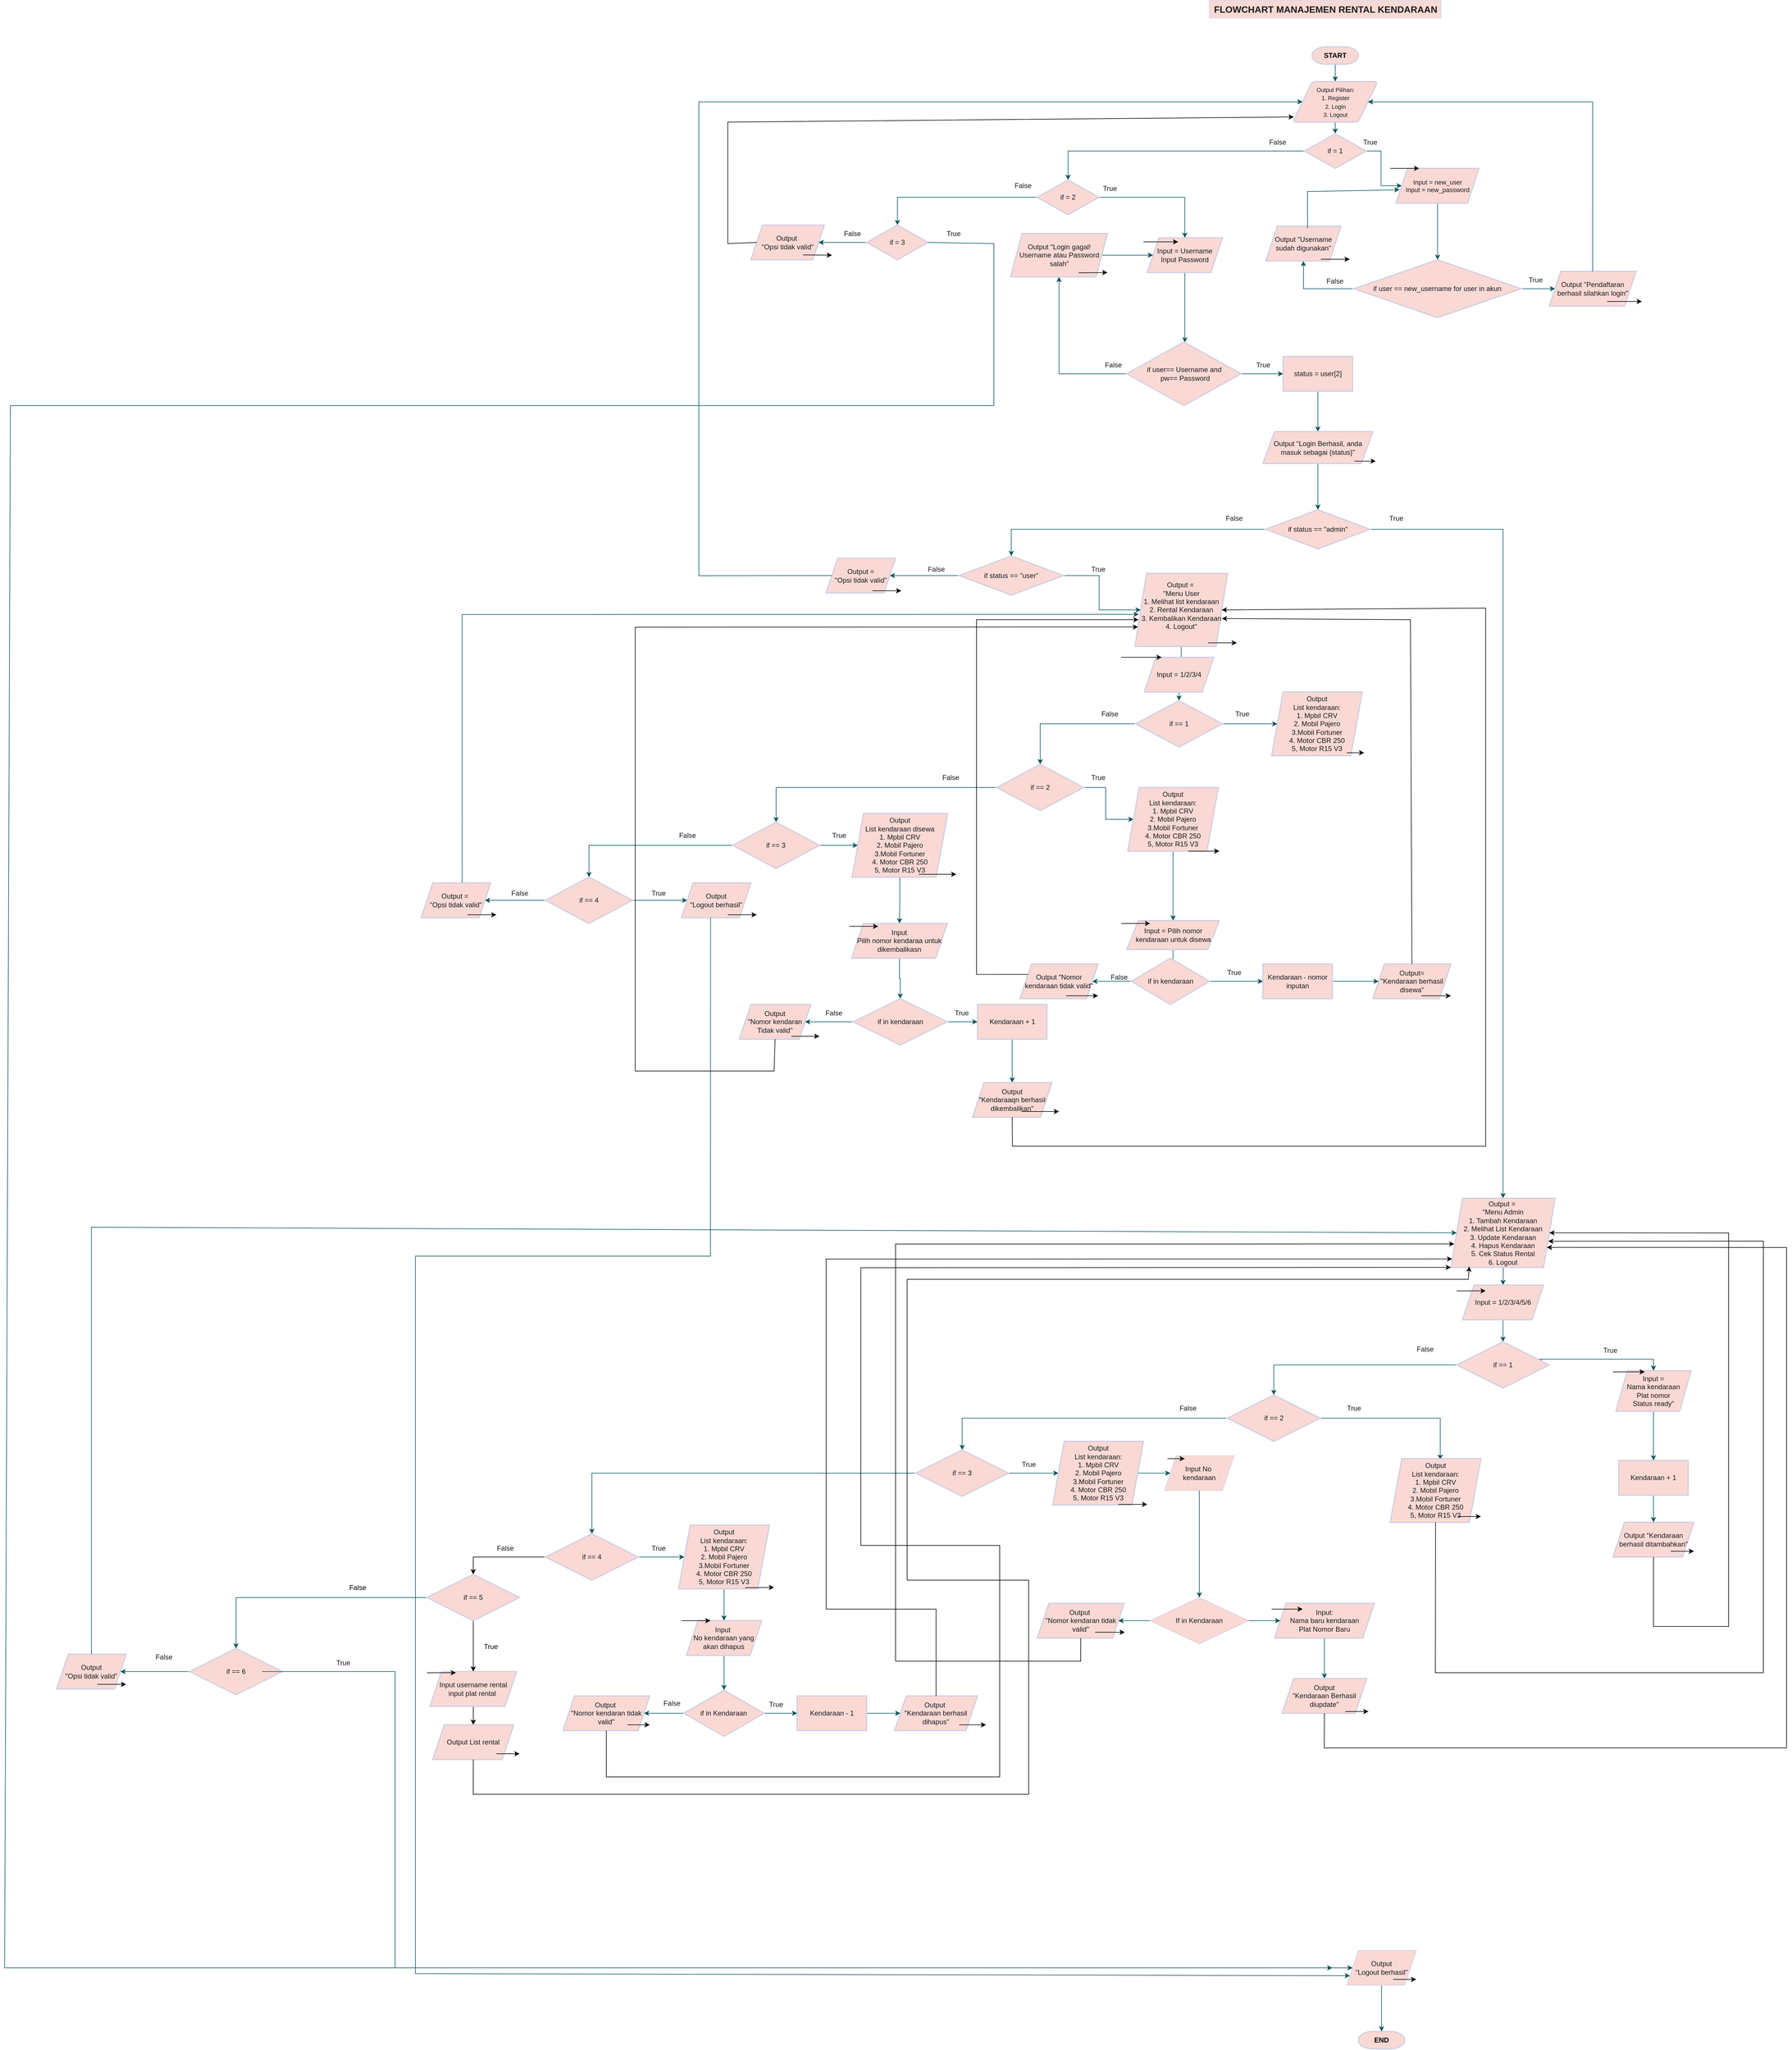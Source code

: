 <mxfile version="24.7.17">
  <diagram id="C5RBs43oDa-KdzZeNtuy" name="Page-1">
    <mxGraphModel dx="1274" dy="30436" grid="1" gridSize="10" guides="1" tooltips="1" connect="1" arrows="1" fold="1" page="0" pageScale="1" pageWidth="10000" pageHeight="10000" math="0" shadow="0">
      <root>
        <object label="" id="WIyWlLk6GJQsqaUBKTNV-0">
          <mxCell />
        </object>
        <mxCell id="WIyWlLk6GJQsqaUBKTNV-1" parent="WIyWlLk6GJQsqaUBKTNV-0" />
        <mxCell id="zbg4pSojLmp6s8H_3mv2-16" value="FLOWCHART MANAJEMEN RENTAL KENDARAAN" style="text;html=1;align=center;verticalAlign=middle;resizable=0;points=[];autosize=1;strokeColor=#D0CEE2;fillColor=#FAD9D5;fontSize=16;labelBackgroundColor=none;fontStyle=1;fontColor=#1A1A1A;" parent="WIyWlLk6GJQsqaUBKTNV-1" vertex="1">
          <mxGeometry x="2612.5" y="-29520" width="400" height="30" as="geometry" />
        </mxCell>
        <mxCell id="zbg4pSojLmp6s8H_3mv2-17" value="" style="edgeStyle=orthogonalEdgeStyle;rounded=0;orthogonalLoop=1;jettySize=auto;html=1;labelBackgroundColor=none;strokeColor=#09555B;fontColor=default;align=center;" parent="WIyWlLk6GJQsqaUBKTNV-1" source="zbg4pSojLmp6s8H_3mv2-18" target="zbg4pSojLmp6s8H_3mv2-20" edge="1">
          <mxGeometry relative="1" as="geometry" />
        </mxCell>
        <mxCell id="zbg4pSojLmp6s8H_3mv2-18" value="&lt;font color=&quot;#000000&quot;&gt;START&lt;/font&gt;" style="strokeWidth=2;html=1;shape=mxgraph.flowchart.terminator;whiteSpace=wrap;align=center;fillColor=#FAD9D5;strokeColor=#D0CEE2;fontStyle=1;labelBackgroundColor=none;fontColor=#1A1A1A;" parent="WIyWlLk6GJQsqaUBKTNV-1" vertex="1">
          <mxGeometry x="2790" y="-29440" width="80" height="30" as="geometry" />
        </mxCell>
        <mxCell id="zbg4pSojLmp6s8H_3mv2-19" value="" style="edgeStyle=orthogonalEdgeStyle;rounded=0;orthogonalLoop=1;jettySize=auto;html=1;labelBackgroundColor=none;strokeColor=#09555B;fontColor=default;align=center;" parent="WIyWlLk6GJQsqaUBKTNV-1" source="zbg4pSojLmp6s8H_3mv2-20" target="zbg4pSojLmp6s8H_3mv2-23" edge="1">
          <mxGeometry relative="1" as="geometry" />
        </mxCell>
        <mxCell id="zbg4pSojLmp6s8H_3mv2-20" value="&lt;font style=&quot;font-size: 10px;&quot;&gt;Output Pilihan:&lt;/font&gt;&lt;div&gt;&lt;font style=&quot;font-size: 10px;&quot;&gt;1. Register&lt;/font&gt;&lt;/div&gt;&lt;div&gt;&lt;font style=&quot;font-size: 10px;&quot;&gt;2. Login&lt;/font&gt;&lt;/div&gt;&lt;div&gt;&lt;font style=&quot;font-size: 10px;&quot;&gt;3. Logout&lt;/font&gt;&lt;/div&gt;" style="shape=parallelogram;html=1;strokeWidth=2;perimeter=parallelogramPerimeter;whiteSpace=wrap;rounded=1;arcSize=12;size=0.23;align=center;fillColor=#FAD9D5;strokeColor=#D0CEE2;labelBackgroundColor=none;fontColor=#1A1A1A;" parent="WIyWlLk6GJQsqaUBKTNV-1" vertex="1">
          <mxGeometry x="2756.59" y="-29380" width="146.82" height="70" as="geometry" />
        </mxCell>
        <mxCell id="zbg4pSojLmp6s8H_3mv2-21" value="" style="edgeStyle=orthogonalEdgeStyle;rounded=0;orthogonalLoop=1;jettySize=auto;html=1;strokeColor=#09555B;fontColor=default;align=center;labelBackgroundColor=none;" parent="WIyWlLk6GJQsqaUBKTNV-1" source="zbg4pSojLmp6s8H_3mv2-23" target="zbg4pSojLmp6s8H_3mv2-25" edge="1">
          <mxGeometry relative="1" as="geometry" />
        </mxCell>
        <mxCell id="zbg4pSojLmp6s8H_3mv2-22" value="" style="edgeStyle=orthogonalEdgeStyle;rounded=0;orthogonalLoop=1;jettySize=auto;html=1;strokeColor=#09555B;fontColor=default;align=center;labelBackgroundColor=none;" parent="WIyWlLk6GJQsqaUBKTNV-1" source="zbg4pSojLmp6s8H_3mv2-23" target="zbg4pSojLmp6s8H_3mv2-27" edge="1">
          <mxGeometry relative="1" as="geometry" />
        </mxCell>
        <mxCell id="zbg4pSojLmp6s8H_3mv2-23" value="if = 1" style="strokeWidth=2;html=1;shape=mxgraph.flowchart.decision;whiteSpace=wrap;labelBackgroundColor=none;fillColor=#FAD9D5;strokeColor=#D0CEE2;fontColor=#1A1A1A;align=center;" parent="WIyWlLk6GJQsqaUBKTNV-1" vertex="1">
          <mxGeometry x="2776.82" y="-29290" width="106.37" height="60" as="geometry" />
        </mxCell>
        <mxCell id="zbg4pSojLmp6s8H_3mv2-24" value="" style="edgeStyle=orthogonalEdgeStyle;rounded=0;orthogonalLoop=1;jettySize=auto;html=1;strokeColor=#09555B;fontColor=default;align=center;labelBackgroundColor=none;" parent="WIyWlLk6GJQsqaUBKTNV-1" source="zbg4pSojLmp6s8H_3mv2-25" target="zbg4pSojLmp6s8H_3mv2-26" edge="1">
          <mxGeometry relative="1" as="geometry" />
        </mxCell>
        <mxCell id="zbg4pSojLmp6s8H_3mv2-45" value="" style="edgeStyle=orthogonalEdgeStyle;rounded=0;orthogonalLoop=1;jettySize=auto;html=1;strokeColor=#09555B;fontColor=default;labelBackgroundColor=none;" parent="WIyWlLk6GJQsqaUBKTNV-1" source="zbg4pSojLmp6s8H_3mv2-25" target="zbg4pSojLmp6s8H_3mv2-44" edge="1">
          <mxGeometry relative="1" as="geometry" />
        </mxCell>
        <mxCell id="zbg4pSojLmp6s8H_3mv2-25" value="if = 2" style="strokeWidth=2;html=1;shape=mxgraph.flowchart.decision;whiteSpace=wrap;labelBackgroundColor=none;fillColor=#FAD9D5;strokeColor=#D0CEE2;fontColor=#1A1A1A;align=center;" parent="WIyWlLk6GJQsqaUBKTNV-1" vertex="1">
          <mxGeometry x="2315" y="-29210" width="106.37" height="60" as="geometry" />
        </mxCell>
        <mxCell id="CRSx_ae5sVd4tHKQdAbA-90" value="" style="edgeStyle=orthogonalEdgeStyle;rounded=0;orthogonalLoop=1;jettySize=auto;html=1;strokeColor=#09555B;fontColor=default;labelBackgroundColor=none;" parent="WIyWlLk6GJQsqaUBKTNV-1" source="zbg4pSojLmp6s8H_3mv2-26" target="CRSx_ae5sVd4tHKQdAbA-89" edge="1">
          <mxGeometry relative="1" as="geometry" />
        </mxCell>
        <mxCell id="zbg4pSojLmp6s8H_3mv2-26" value="if = 3" style="strokeWidth=2;html=1;shape=mxgraph.flowchart.decision;whiteSpace=wrap;labelBackgroundColor=none;fillColor=#FAD9D5;strokeColor=#D0CEE2;fontColor=#1A1A1A;align=center;" parent="WIyWlLk6GJQsqaUBKTNV-1" vertex="1">
          <mxGeometry x="2020" y="-29132" width="106.37" height="60" as="geometry" />
        </mxCell>
        <mxCell id="zbg4pSojLmp6s8H_3mv2-30" value="" style="edgeStyle=orthogonalEdgeStyle;rounded=0;orthogonalLoop=1;jettySize=auto;html=1;strokeColor=#09555B;fontColor=default;labelBackgroundColor=none;" parent="WIyWlLk6GJQsqaUBKTNV-1" source="zbg4pSojLmp6s8H_3mv2-27" target="zbg4pSojLmp6s8H_3mv2-29" edge="1">
          <mxGeometry relative="1" as="geometry" />
        </mxCell>
        <mxCell id="zbg4pSojLmp6s8H_3mv2-27" value="&lt;font style=&quot;font-size: 11px;&quot;&gt;Input = new_user&lt;/font&gt;&lt;div style=&quot;font-size: 11px;&quot;&gt;&lt;font style=&quot;font-size: 11px;&quot;&gt;Input = new_password&lt;/font&gt;&lt;/div&gt;" style="shape=parallelogram;perimeter=parallelogramPerimeter;whiteSpace=wrap;html=1;fixedSize=1;fillColor=#FAD9D5;strokeColor=#D0CEE2;fontColor=#1A1A1A;strokeWidth=2;labelBackgroundColor=none;align=center;" parent="WIyWlLk6GJQsqaUBKTNV-1" vertex="1">
          <mxGeometry x="2935" y="-29230" width="143.63" height="60" as="geometry" />
        </mxCell>
        <mxCell id="zbg4pSojLmp6s8H_3mv2-35" value="" style="edgeStyle=orthogonalEdgeStyle;rounded=0;orthogonalLoop=1;jettySize=auto;html=1;strokeColor=#09555B;fontColor=default;labelBackgroundColor=none;entryX=0.5;entryY=1;entryDx=0;entryDy=0;" parent="WIyWlLk6GJQsqaUBKTNV-1" source="zbg4pSojLmp6s8H_3mv2-29" target="zbg4pSojLmp6s8H_3mv2-34" edge="1">
          <mxGeometry relative="1" as="geometry" />
        </mxCell>
        <mxCell id="zbg4pSojLmp6s8H_3mv2-41" value="" style="edgeStyle=orthogonalEdgeStyle;rounded=0;orthogonalLoop=1;jettySize=auto;html=1;strokeColor=#09555B;fontColor=default;labelBackgroundColor=none;" parent="WIyWlLk6GJQsqaUBKTNV-1" source="zbg4pSojLmp6s8H_3mv2-29" target="zbg4pSojLmp6s8H_3mv2-40" edge="1">
          <mxGeometry relative="1" as="geometry" />
        </mxCell>
        <mxCell id="zbg4pSojLmp6s8H_3mv2-29" value="if user == new_username for user in akun" style="rhombus;whiteSpace=wrap;html=1;fillColor=#FAD9D5;strokeColor=#D0CEE2;fontColor=#1A1A1A;strokeWidth=2;labelBackgroundColor=none;" parent="WIyWlLk6GJQsqaUBKTNV-1" vertex="1">
          <mxGeometry x="2862.34" y="-29072" width="288.95" height="100" as="geometry" />
        </mxCell>
        <mxCell id="zbg4pSojLmp6s8H_3mv2-32" value="True" style="text;html=1;align=center;verticalAlign=middle;resizable=0;points=[];autosize=1;strokeColor=none;fillColor=none;fontColor=#1A1A1A;labelBackgroundColor=none;" parent="WIyWlLk6GJQsqaUBKTNV-1" vertex="1">
          <mxGeometry x="2865" y="-29290" width="50" height="30" as="geometry" />
        </mxCell>
        <mxCell id="zbg4pSojLmp6s8H_3mv2-33" value="False" style="text;html=1;align=center;verticalAlign=middle;resizable=0;points=[];autosize=1;strokeColor=none;fillColor=none;fontColor=#1A1A1A;labelBackgroundColor=none;" parent="WIyWlLk6GJQsqaUBKTNV-1" vertex="1">
          <mxGeometry x="2705" y="-29290" width="50" height="30" as="geometry" />
        </mxCell>
        <mxCell id="zbg4pSojLmp6s8H_3mv2-34" value="Output &quot;Username sudah digunakan&quot;" style="shape=parallelogram;perimeter=parallelogramPerimeter;whiteSpace=wrap;html=1;fixedSize=1;fillColor=#FAD9D5;strokeColor=#D0CEE2;fontColor=#1A1A1A;strokeWidth=2;labelBackgroundColor=none;" parent="WIyWlLk6GJQsqaUBKTNV-1" vertex="1">
          <mxGeometry x="2710" y="-29130" width="130" height="60" as="geometry" />
        </mxCell>
        <mxCell id="zbg4pSojLmp6s8H_3mv2-39" value="" style="endArrow=classic;html=1;rounded=0;strokeColor=#09555B;fontColor=default;exitX=0.555;exitY=0.06;exitDx=0;exitDy=0;exitPerimeter=0;entryX=0.043;entryY=0.616;entryDx=0;entryDy=0;entryPerimeter=0;labelBackgroundColor=none;" parent="WIyWlLk6GJQsqaUBKTNV-1" source="zbg4pSojLmp6s8H_3mv2-34" target="zbg4pSojLmp6s8H_3mv2-27" edge="1">
          <mxGeometry width="50" height="50" relative="1" as="geometry">
            <mxPoint x="2990" y="-28970" as="sourcePoint" />
            <mxPoint x="2850" y="-29210" as="targetPoint" />
            <Array as="points">
              <mxPoint x="2782" y="-29190" />
            </Array>
          </mxGeometry>
        </mxCell>
        <mxCell id="zbg4pSojLmp6s8H_3mv2-40" value="Output &quot;Pendaftaran berhasil silahkan login&quot;" style="shape=parallelogram;perimeter=parallelogramPerimeter;whiteSpace=wrap;html=1;fixedSize=1;fillColor=#FAD9D5;strokeColor=#D0CEE2;fontColor=#1A1A1A;strokeWidth=2;labelBackgroundColor=none;" parent="WIyWlLk6GJQsqaUBKTNV-1" vertex="1">
          <mxGeometry x="3199.96" y="-29052" width="149.99" height="60" as="geometry" />
        </mxCell>
        <mxCell id="zbg4pSojLmp6s8H_3mv2-42" value="False" style="text;html=1;align=center;verticalAlign=middle;resizable=0;points=[];autosize=1;strokeColor=none;fillColor=none;fontColor=#1A1A1A;labelBackgroundColor=none;" parent="WIyWlLk6GJQsqaUBKTNV-1" vertex="1">
          <mxGeometry x="2803.8" y="-29050" width="50" height="30" as="geometry" />
        </mxCell>
        <mxCell id="zbg4pSojLmp6s8H_3mv2-43" value="True" style="text;html=1;align=center;verticalAlign=middle;resizable=0;points=[];autosize=1;strokeColor=none;fillColor=none;fontColor=#1A1A1A;labelBackgroundColor=none;" parent="WIyWlLk6GJQsqaUBKTNV-1" vertex="1">
          <mxGeometry x="3151.29" y="-29052" width="50" height="30" as="geometry" />
        </mxCell>
        <mxCell id="zbg4pSojLmp6s8H_3mv2-49" value="" style="edgeStyle=orthogonalEdgeStyle;rounded=0;orthogonalLoop=1;jettySize=auto;html=1;strokeColor=#09555B;fontColor=default;labelBackgroundColor=none;" parent="WIyWlLk6GJQsqaUBKTNV-1" source="zbg4pSojLmp6s8H_3mv2-44" target="zbg4pSojLmp6s8H_3mv2-48" edge="1">
          <mxGeometry relative="1" as="geometry">
            <Array as="points">
              <mxPoint x="2570" y="-28970" />
              <mxPoint x="2570" y="-28970" />
            </Array>
          </mxGeometry>
        </mxCell>
        <mxCell id="zbg4pSojLmp6s8H_3mv2-50" value="" style="edgeLabel;html=1;align=center;verticalAlign=middle;resizable=0;points=[];strokeColor=#D0CEE2;fontColor=#1A1A1A;fillColor=#FAD9D5;labelBackgroundColor=none;" parent="zbg4pSojLmp6s8H_3mv2-49" vertex="1" connectable="0">
          <mxGeometry x="-0.001" y="-1" relative="1" as="geometry">
            <mxPoint as="offset" />
          </mxGeometry>
        </mxCell>
        <mxCell id="zbg4pSojLmp6s8H_3mv2-51" value="" style="edgeLabel;html=1;align=center;verticalAlign=middle;resizable=0;points=[];strokeColor=#D0CEE2;fontColor=#1A1A1A;fillColor=#FAD9D5;labelBackgroundColor=none;" parent="zbg4pSojLmp6s8H_3mv2-49" vertex="1" connectable="0">
          <mxGeometry x="-0.038" relative="1" as="geometry">
            <mxPoint as="offset" />
          </mxGeometry>
        </mxCell>
        <mxCell id="zbg4pSojLmp6s8H_3mv2-44" value="Input = Username&lt;div&gt;Input Password&lt;/div&gt;" style="shape=parallelogram;perimeter=parallelogramPerimeter;whiteSpace=wrap;html=1;fixedSize=1;fillColor=#FAD9D5;strokeColor=#D0CEE2;fontColor=#1A1A1A;strokeWidth=2;labelBackgroundColor=none;" parent="WIyWlLk6GJQsqaUBKTNV-1" vertex="1">
          <mxGeometry x="2505" y="-29110" width="130" height="60" as="geometry" />
        </mxCell>
        <mxCell id="zbg4pSojLmp6s8H_3mv2-46" value="True" style="text;html=1;align=center;verticalAlign=middle;resizable=0;points=[];autosize=1;strokeColor=none;fillColor=none;fontColor=#1A1A1A;labelBackgroundColor=none;" parent="WIyWlLk6GJQsqaUBKTNV-1" vertex="1">
          <mxGeometry x="2415" y="-29210" width="50" height="30" as="geometry" />
        </mxCell>
        <mxCell id="zbg4pSojLmp6s8H_3mv2-47" value="False" style="text;html=1;align=center;verticalAlign=middle;resizable=0;points=[];autosize=1;strokeColor=none;fillColor=none;fontColor=#1A1A1A;labelBackgroundColor=none;" parent="WIyWlLk6GJQsqaUBKTNV-1" vertex="1">
          <mxGeometry x="2265" y="-29215" width="50" height="30" as="geometry" />
        </mxCell>
        <mxCell id="zbg4pSojLmp6s8H_3mv2-53" value="" style="edgeStyle=orthogonalEdgeStyle;rounded=0;orthogonalLoop=1;jettySize=auto;html=1;strokeColor=#09555B;fontColor=default;labelBackgroundColor=none;" parent="WIyWlLk6GJQsqaUBKTNV-1" source="zbg4pSojLmp6s8H_3mv2-48" target="zbg4pSojLmp6s8H_3mv2-52" edge="1">
          <mxGeometry relative="1" as="geometry" />
        </mxCell>
        <mxCell id="zbg4pSojLmp6s8H_3mv2-56" value="" style="edgeStyle=orthogonalEdgeStyle;rounded=0;orthogonalLoop=1;jettySize=auto;html=1;strokeColor=#09555B;fontColor=default;labelBackgroundColor=none;" parent="WIyWlLk6GJQsqaUBKTNV-1" source="zbg4pSojLmp6s8H_3mv2-48" target="zbg4pSojLmp6s8H_3mv2-55" edge="1">
          <mxGeometry relative="1" as="geometry" />
        </mxCell>
        <mxCell id="zbg4pSojLmp6s8H_3mv2-48" value="if user== Username and&lt;div&gt;&amp;nbsp;pw== Password&lt;/div&gt;" style="rhombus;whiteSpace=wrap;html=1;fillColor=#FAD9D5;strokeColor=#D0CEE2;fontColor=#1A1A1A;strokeWidth=2;labelBackgroundColor=none;" parent="WIyWlLk6GJQsqaUBKTNV-1" vertex="1">
          <mxGeometry x="2469.65" y="-28930" width="197.5" height="110" as="geometry" />
        </mxCell>
        <mxCell id="zbg4pSojLmp6s8H_3mv2-61" value="" style="edgeStyle=orthogonalEdgeStyle;rounded=0;orthogonalLoop=1;jettySize=auto;html=1;strokeColor=#09555B;fontColor=default;labelBackgroundColor=none;" parent="WIyWlLk6GJQsqaUBKTNV-1" source="zbg4pSojLmp6s8H_3mv2-52" target="zbg4pSojLmp6s8H_3mv2-60" edge="1">
          <mxGeometry relative="1" as="geometry" />
        </mxCell>
        <mxCell id="zbg4pSojLmp6s8H_3mv2-52" value="status = user[2]" style="whiteSpace=wrap;html=1;fillColor=#FAD9D5;strokeColor=#D0CEE2;fontColor=#1A1A1A;strokeWidth=2;labelBackgroundColor=none;" parent="WIyWlLk6GJQsqaUBKTNV-1" vertex="1">
          <mxGeometry x="2740" y="-28905" width="120" height="60" as="geometry" />
        </mxCell>
        <mxCell id="zbg4pSojLmp6s8H_3mv2-54" value="False" style="text;html=1;align=center;verticalAlign=middle;resizable=0;points=[];autosize=1;strokeColor=none;fillColor=none;fontColor=#1A1A1A;labelBackgroundColor=none;" parent="WIyWlLk6GJQsqaUBKTNV-1" vertex="1">
          <mxGeometry x="2630.05" y="-28640" width="50" height="30" as="geometry" />
        </mxCell>
        <mxCell id="hVhNkP9vZ8DlvybGVk7C-0" value="" style="edgeStyle=orthogonalEdgeStyle;rounded=0;orthogonalLoop=1;jettySize=auto;html=1;strokeColor=#09555B;fontColor=#1A1A1A;" parent="WIyWlLk6GJQsqaUBKTNV-1" source="zbg4pSojLmp6s8H_3mv2-55" target="zbg4pSojLmp6s8H_3mv2-44" edge="1">
          <mxGeometry relative="1" as="geometry" />
        </mxCell>
        <mxCell id="zbg4pSojLmp6s8H_3mv2-55" value="Output &quot;Login gagal! Username atau Password salah&quot;" style="shape=parallelogram;perimeter=parallelogramPerimeter;whiteSpace=wrap;html=1;fixedSize=1;fillColor=#FAD9D5;strokeColor=#D0CEE2;fontColor=#1A1A1A;strokeWidth=2;labelBackgroundColor=none;" parent="WIyWlLk6GJQsqaUBKTNV-1" vertex="1">
          <mxGeometry x="2268.75" y="-29117.5" width="167.5" height="75" as="geometry" />
        </mxCell>
        <mxCell id="zbg4pSojLmp6s8H_3mv2-63" value="" style="edgeStyle=orthogonalEdgeStyle;rounded=0;orthogonalLoop=1;jettySize=auto;html=1;strokeColor=#09555B;fontColor=default;labelBackgroundColor=none;" parent="WIyWlLk6GJQsqaUBKTNV-1" source="zbg4pSojLmp6s8H_3mv2-60" target="zbg4pSojLmp6s8H_3mv2-62" edge="1">
          <mxGeometry relative="1" as="geometry" />
        </mxCell>
        <mxCell id="zbg4pSojLmp6s8H_3mv2-60" value="Output &quot;Login Berhasil, anda masuk sebagai {status}&quot;" style="shape=parallelogram;perimeter=parallelogramPerimeter;whiteSpace=wrap;html=1;fixedSize=1;fillColor=#FAD9D5;strokeColor=#D0CEE2;fontColor=#1A1A1A;strokeWidth=2;labelBackgroundColor=none;" parent="WIyWlLk6GJQsqaUBKTNV-1" vertex="1">
          <mxGeometry x="2705" y="-28775" width="190" height="55" as="geometry" />
        </mxCell>
        <mxCell id="zbg4pSojLmp6s8H_3mv2-65" value="" style="edgeStyle=orthogonalEdgeStyle;rounded=0;orthogonalLoop=1;jettySize=auto;html=1;strokeColor=#09555B;fontColor=default;labelBackgroundColor=none;" parent="WIyWlLk6GJQsqaUBKTNV-1" source="zbg4pSojLmp6s8H_3mv2-62" target="zbg4pSojLmp6s8H_3mv2-64" edge="1">
          <mxGeometry relative="1" as="geometry" />
        </mxCell>
        <mxCell id="CRSx_ae5sVd4tHKQdAbA-97" value="" style="edgeStyle=orthogonalEdgeStyle;rounded=0;orthogonalLoop=1;jettySize=auto;html=1;strokeColor=#09555B;fontColor=default;labelBackgroundColor=none;" parent="WIyWlLk6GJQsqaUBKTNV-1" source="zbg4pSojLmp6s8H_3mv2-62" target="CRSx_ae5sVd4tHKQdAbA-96" edge="1">
          <mxGeometry relative="1" as="geometry" />
        </mxCell>
        <mxCell id="zbg4pSojLmp6s8H_3mv2-62" value="if status == &quot;admin&quot;" style="rhombus;whiteSpace=wrap;html=1;fillColor=#FAD9D5;strokeColor=#D0CEE2;fontColor=#1A1A1A;strokeWidth=2;labelBackgroundColor=none;" parent="WIyWlLk6GJQsqaUBKTNV-1" vertex="1">
          <mxGeometry x="2710" y="-28640" width="180" height="67.5" as="geometry" />
        </mxCell>
        <mxCell id="zbg4pSojLmp6s8H_3mv2-67" value="" style="edgeStyle=orthogonalEdgeStyle;rounded=0;orthogonalLoop=1;jettySize=auto;html=1;strokeColor=#09555B;fontColor=default;labelBackgroundColor=none;" parent="WIyWlLk6GJQsqaUBKTNV-1" target="zbg4pSojLmp6s8H_3mv2-66" edge="1">
          <mxGeometry relative="1" as="geometry">
            <mxPoint x="3119.96" y="-27342.63" as="sourcePoint" />
          </mxGeometry>
        </mxCell>
        <mxCell id="zbg4pSojLmp6s8H_3mv2-64" value="Output =&amp;nbsp;&lt;div&gt;&quot;Menu Admin&lt;/div&gt;&lt;div&gt;1. Tambah Kendaraan&lt;/div&gt;&lt;div&gt;2. Melihat List Kendaraan&lt;/div&gt;&lt;div&gt;3. Update Kendaraan&lt;/div&gt;&lt;div&gt;4. Hapus Kendaraan&lt;/div&gt;&lt;div&gt;5. Cek Status Rental&lt;/div&gt;&lt;div&gt;6. Logout&lt;/div&gt;" style="shape=parallelogram;perimeter=parallelogramPerimeter;whiteSpace=wrap;html=1;fixedSize=1;fillColor=#FAD9D5;strokeColor=#D0CEE2;fontColor=#1A1A1A;strokeWidth=2;labelBackgroundColor=none;" parent="WIyWlLk6GJQsqaUBKTNV-1" vertex="1">
          <mxGeometry x="3029.96" y="-27450" width="180" height="119.37" as="geometry" />
        </mxCell>
        <mxCell id="zbg4pSojLmp6s8H_3mv2-69" value="" style="edgeStyle=orthogonalEdgeStyle;rounded=0;orthogonalLoop=1;jettySize=auto;html=1;strokeColor=#09555B;fontColor=default;labelBackgroundColor=none;" parent="WIyWlLk6GJQsqaUBKTNV-1" source="zbg4pSojLmp6s8H_3mv2-66" target="zbg4pSojLmp6s8H_3mv2-68" edge="1">
          <mxGeometry relative="1" as="geometry" />
        </mxCell>
        <mxCell id="zbg4pSojLmp6s8H_3mv2-66" value="Input = 1/2/3/4/5/6" style="shape=parallelogram;perimeter=parallelogramPerimeter;whiteSpace=wrap;html=1;fixedSize=1;fillColor=#FAD9D5;strokeColor=#D0CEE2;fontColor=#1A1A1A;strokeWidth=2;labelBackgroundColor=none;" parent="WIyWlLk6GJQsqaUBKTNV-1" vertex="1">
          <mxGeometry x="3049.94" y="-27300" width="140.04" height="60" as="geometry" />
        </mxCell>
        <mxCell id="zbg4pSojLmp6s8H_3mv2-71" value="" style="edgeStyle=orthogonalEdgeStyle;rounded=0;orthogonalLoop=1;jettySize=auto;html=1;strokeColor=#09555B;fontColor=default;exitX=0.915;exitY=0.473;exitDx=0;exitDy=0;exitPerimeter=0;labelBackgroundColor=none;" parent="WIyWlLk6GJQsqaUBKTNV-1" source="zbg4pSojLmp6s8H_3mv2-68" target="zbg4pSojLmp6s8H_3mv2-70" edge="1">
          <mxGeometry relative="1" as="geometry">
            <mxPoint x="3240" y="-27182" as="sourcePoint" />
            <Array as="points">
              <mxPoint x="3175.96" y="-27172" />
              <mxPoint x="3264.96" y="-27172" />
            </Array>
          </mxGeometry>
        </mxCell>
        <mxCell id="CRSx_ae5sVd4tHKQdAbA-43" value="" style="edgeStyle=orthogonalEdgeStyle;rounded=0;orthogonalLoop=1;jettySize=auto;html=1;strokeColor=#09555B;fontColor=default;labelBackgroundColor=none;" parent="WIyWlLk6GJQsqaUBKTNV-1" source="zbg4pSojLmp6s8H_3mv2-68" target="zbg4pSojLmp6s8H_3mv2-74" edge="1">
          <mxGeometry relative="1" as="geometry">
            <mxPoint x="2725.05" y="-27120" as="targetPoint" />
          </mxGeometry>
        </mxCell>
        <mxCell id="zbg4pSojLmp6s8H_3mv2-68" value="if == 1" style="rhombus;whiteSpace=wrap;html=1;fillColor=#FAD9D5;strokeColor=#D0CEE2;fontColor=#1A1A1A;strokeWidth=2;labelBackgroundColor=none;" parent="WIyWlLk6GJQsqaUBKTNV-1" vertex="1">
          <mxGeometry x="3039.96" y="-27202" width="160" height="80" as="geometry" />
        </mxCell>
        <mxCell id="CRSx_ae5sVd4tHKQdAbA-141" value="" style="edgeStyle=orthogonalEdgeStyle;rounded=0;orthogonalLoop=1;jettySize=auto;html=1;strokeColor=#09555B;fontColor=default;labelBackgroundColor=none;" parent="WIyWlLk6GJQsqaUBKTNV-1" source="zbg4pSojLmp6s8H_3mv2-70" target="CRSx_ae5sVd4tHKQdAbA-140" edge="1">
          <mxGeometry relative="1" as="geometry" />
        </mxCell>
        <mxCell id="zbg4pSojLmp6s8H_3mv2-70" value="Input =&lt;div&gt;Nama kendaraan&lt;/div&gt;&lt;div&gt;Plat nomor&lt;/div&gt;&lt;div&gt;Status ready&quot;&lt;/div&gt;" style="shape=parallelogram;perimeter=parallelogramPerimeter;whiteSpace=wrap;html=1;fixedSize=1;fillColor=#FAD9D5;strokeColor=#D0CEE2;fontColor=#1A1A1A;strokeWidth=2;labelBackgroundColor=none;" parent="WIyWlLk6GJQsqaUBKTNV-1" vertex="1">
          <mxGeometry x="3315" y="-27152" width="130.04" height="70.02" as="geometry" />
        </mxCell>
        <mxCell id="zbg4pSojLmp6s8H_3mv2-72" value="Output &quot;Kendaraan berhasil ditambahkan&quot;" style="shape=parallelogram;perimeter=parallelogramPerimeter;whiteSpace=wrap;html=1;fixedSize=1;fillColor=#FAD9D5;strokeColor=#D0CEE2;fontColor=#1A1A1A;strokeWidth=2;labelBackgroundColor=none;" parent="WIyWlLk6GJQsqaUBKTNV-1" vertex="1">
          <mxGeometry x="3310" y="-26890" width="140" height="60" as="geometry" />
        </mxCell>
        <mxCell id="CRSx_ae5sVd4tHKQdAbA-6" value="" style="edgeStyle=orthogonalEdgeStyle;rounded=0;orthogonalLoop=1;jettySize=auto;html=1;strokeColor=#09555B;fontColor=default;labelBackgroundColor=none;" parent="WIyWlLk6GJQsqaUBKTNV-1" source="zbg4pSojLmp6s8H_3mv2-74" target="CRSx_ae5sVd4tHKQdAbA-5" edge="1">
          <mxGeometry relative="1" as="geometry" />
        </mxCell>
        <mxCell id="CRSx_ae5sVd4tHKQdAbA-44" value="" style="edgeStyle=orthogonalEdgeStyle;rounded=0;orthogonalLoop=1;jettySize=auto;html=1;strokeColor=#09555B;fontColor=default;entryX=0.551;entryY=0.018;entryDx=0;entryDy=0;entryPerimeter=0;labelBackgroundColor=none;" parent="WIyWlLk6GJQsqaUBKTNV-1" source="zbg4pSojLmp6s8H_3mv2-74" target="CRSx_ae5sVd4tHKQdAbA-2" edge="1">
          <mxGeometry relative="1" as="geometry" />
        </mxCell>
        <mxCell id="zbg4pSojLmp6s8H_3mv2-74" value="if == 2" style="rhombus;whiteSpace=wrap;html=1;fillColor=#FAD9D5;strokeColor=#D0CEE2;fontColor=#1A1A1A;strokeWidth=2;labelBackgroundColor=none;" parent="WIyWlLk6GJQsqaUBKTNV-1" vertex="1">
          <mxGeometry x="2643.8" y="-27110" width="160" height="80" as="geometry" />
        </mxCell>
        <mxCell id="zbg4pSojLmp6s8H_3mv2-76" value="True" style="text;html=1;align=center;verticalAlign=middle;resizable=0;points=[];autosize=1;strokeColor=none;fillColor=none;fontColor=#1A1A1A;labelBackgroundColor=none;" parent="WIyWlLk6GJQsqaUBKTNV-1" vertex="1">
          <mxGeometry x="3280" y="-27202" width="50" height="30" as="geometry" />
        </mxCell>
        <mxCell id="zbg4pSojLmp6s8H_3mv2-77" value="False" style="text;html=1;align=center;verticalAlign=middle;resizable=0;points=[];autosize=1;strokeColor=none;fillColor=none;fontColor=#1A1A1A;labelBackgroundColor=none;" parent="WIyWlLk6GJQsqaUBKTNV-1" vertex="1">
          <mxGeometry x="2959.96" y="-27204" width="50" height="30" as="geometry" />
        </mxCell>
        <mxCell id="CRSx_ae5sVd4tHKQdAbA-0" value="False" style="text;html=1;align=center;verticalAlign=middle;resizable=0;points=[];autosize=1;strokeColor=none;fillColor=none;fontColor=#1A1A1A;labelBackgroundColor=none;" parent="WIyWlLk6GJQsqaUBKTNV-1" vertex="1">
          <mxGeometry x="2421.25" y="-28905" width="50" height="30" as="geometry" />
        </mxCell>
        <mxCell id="CRSx_ae5sVd4tHKQdAbA-1" value="True" style="text;html=1;align=center;verticalAlign=middle;resizable=0;points=[];autosize=1;strokeColor=none;fillColor=none;fontColor=#1A1A1A;labelBackgroundColor=none;" parent="WIyWlLk6GJQsqaUBKTNV-1" vertex="1">
          <mxGeometry x="2680" y="-28905" width="50" height="30" as="geometry" />
        </mxCell>
        <mxCell id="CRSx_ae5sVd4tHKQdAbA-2" value="Output&lt;div&gt;List kendaraan:&lt;/div&gt;&lt;div&gt;1. Mpbil CRV&lt;/div&gt;&lt;div&gt;2. Mobil Pajero&lt;/div&gt;&lt;div&gt;3.Mobil Fortuner&lt;/div&gt;&lt;div&gt;4. Motor CBR 250&lt;/div&gt;&lt;div&gt;5, Motor R15 V3&lt;/div&gt;" style="shape=parallelogram;perimeter=parallelogramPerimeter;whiteSpace=wrap;html=1;fixedSize=1;fillColor=#FAD9D5;strokeColor=#D0CEE2;fontColor=#1A1A1A;strokeWidth=2;labelBackgroundColor=none;" parent="WIyWlLk6GJQsqaUBKTNV-1" vertex="1">
          <mxGeometry x="2925.05" y="-27000" width="156.81" height="110" as="geometry" />
        </mxCell>
        <mxCell id="CRSx_ae5sVd4tHKQdAbA-4" value="True" style="text;html=1;align=center;verticalAlign=middle;resizable=0;points=[];autosize=1;strokeColor=none;fillColor=none;fontColor=#1A1A1A;labelBackgroundColor=none;" parent="WIyWlLk6GJQsqaUBKTNV-1" vertex="1">
          <mxGeometry x="2837.39" y="-27102" width="50" height="30" as="geometry" />
        </mxCell>
        <mxCell id="CRSx_ae5sVd4tHKQdAbA-46" value="" style="edgeStyle=orthogonalEdgeStyle;rounded=0;orthogonalLoop=1;jettySize=auto;html=1;strokeColor=#09555B;fontColor=default;labelBackgroundColor=none;" parent="WIyWlLk6GJQsqaUBKTNV-1" source="CRSx_ae5sVd4tHKQdAbA-5" target="CRSx_ae5sVd4tHKQdAbA-45" edge="1">
          <mxGeometry relative="1" as="geometry" />
        </mxCell>
        <mxCell id="CRSx_ae5sVd4tHKQdAbA-50" value="" style="edgeStyle=orthogonalEdgeStyle;rounded=0;orthogonalLoop=1;jettySize=auto;html=1;strokeColor=#09555B;fontColor=default;labelBackgroundColor=none;" parent="WIyWlLk6GJQsqaUBKTNV-1" source="CRSx_ae5sVd4tHKQdAbA-5" target="CRSx_ae5sVd4tHKQdAbA-49" edge="1">
          <mxGeometry relative="1" as="geometry" />
        </mxCell>
        <mxCell id="CRSx_ae5sVd4tHKQdAbA-5" value="if == 3" style="rhombus;whiteSpace=wrap;html=1;fillColor=#FAD9D5;strokeColor=#D0CEE2;fontColor=#1A1A1A;strokeWidth=2;labelBackgroundColor=none;" parent="WIyWlLk6GJQsqaUBKTNV-1" vertex="1">
          <mxGeometry x="2105.05" y="-27015" width="160" height="80" as="geometry" />
        </mxCell>
        <mxCell id="CRSx_ae5sVd4tHKQdAbA-7" value="False" style="text;html=1;align=center;verticalAlign=middle;resizable=0;points=[];autosize=1;strokeColor=none;fillColor=none;fontColor=#1A1A1A;labelBackgroundColor=none;" parent="WIyWlLk6GJQsqaUBKTNV-1" vertex="1">
          <mxGeometry x="2550.05" y="-27102" width="50" height="30" as="geometry" />
        </mxCell>
        <mxCell id="CRSx_ae5sVd4tHKQdAbA-41" value="" style="edgeStyle=orthogonalEdgeStyle;rounded=0;orthogonalLoop=1;jettySize=auto;html=1;strokeColor=#09555B;fontColor=default;labelBackgroundColor=none;" parent="WIyWlLk6GJQsqaUBKTNV-1" source="CRSx_ae5sVd4tHKQdAbA-10" target="CRSx_ae5sVd4tHKQdAbA-40" edge="1">
          <mxGeometry relative="1" as="geometry" />
        </mxCell>
        <mxCell id="CRSx_ae5sVd4tHKQdAbA-10" value="Input:&lt;div&gt;Nama baru kendaraan&lt;/div&gt;&lt;div&gt;Plat Nomor Baru&lt;/div&gt;" style="shape=parallelogram;perimeter=parallelogramPerimeter;whiteSpace=wrap;html=1;fixedSize=1;fillColor=#FAD9D5;strokeColor=#D0CEE2;fontColor=#1A1A1A;strokeWidth=2;labelBackgroundColor=none;" parent="WIyWlLk6GJQsqaUBKTNV-1" vertex="1">
          <mxGeometry x="2725.05" y="-26750" width="172.5" height="60" as="geometry" />
        </mxCell>
        <mxCell id="CRSx_ae5sVd4tHKQdAbA-12" value="True" style="text;html=1;align=center;verticalAlign=middle;resizable=0;points=[];autosize=1;strokeColor=none;fillColor=none;fontColor=#1A1A1A;labelBackgroundColor=none;" parent="WIyWlLk6GJQsqaUBKTNV-1" vertex="1">
          <mxGeometry x="2275.05" y="-27005" width="50" height="30" as="geometry" />
        </mxCell>
        <mxCell id="CRSx_ae5sVd4tHKQdAbA-27" value="Output&amp;nbsp;&lt;div&gt;&quot;Nomor kendaran tidak valid&quot;&lt;/div&gt;" style="shape=parallelogram;perimeter=parallelogramPerimeter;whiteSpace=wrap;html=1;fixedSize=1;fillColor=#FAD9D5;strokeColor=#D0CEE2;fontColor=#1A1A1A;strokeWidth=2;labelBackgroundColor=none;" parent="WIyWlLk6GJQsqaUBKTNV-1" vertex="1">
          <mxGeometry x="2315.05" y="-26750" width="150" height="60" as="geometry" />
        </mxCell>
        <mxCell id="CRSx_ae5sVd4tHKQdAbA-48" value="" style="edgeStyle=orthogonalEdgeStyle;rounded=0;orthogonalLoop=1;jettySize=auto;html=1;strokeColor=#09555B;fontColor=default;labelBackgroundColor=none;" parent="WIyWlLk6GJQsqaUBKTNV-1" source="CRSx_ae5sVd4tHKQdAbA-32" target="CRSx_ae5sVd4tHKQdAbA-34" edge="1">
          <mxGeometry relative="1" as="geometry" />
        </mxCell>
        <mxCell id="CRSx_ae5sVd4tHKQdAbA-32" value="Input No&amp;nbsp;&lt;div&gt;kendaraan&lt;/div&gt;" style="shape=parallelogram;perimeter=parallelogramPerimeter;whiteSpace=wrap;html=1;fixedSize=1;strokeColor=#D0CEE2;fontColor=#1A1A1A;fillColor=#FAD9D5;labelBackgroundColor=none;" parent="WIyWlLk6GJQsqaUBKTNV-1" vertex="1">
          <mxGeometry x="2535.05" y="-27005" width="120" height="60" as="geometry" />
        </mxCell>
        <mxCell id="CRSx_ae5sVd4tHKQdAbA-36" value="" style="edgeStyle=orthogonalEdgeStyle;rounded=0;orthogonalLoop=1;jettySize=auto;html=1;strokeColor=#09555B;fontColor=default;labelBackgroundColor=none;" parent="WIyWlLk6GJQsqaUBKTNV-1" source="CRSx_ae5sVd4tHKQdAbA-34" target="CRSx_ae5sVd4tHKQdAbA-27" edge="1">
          <mxGeometry relative="1" as="geometry" />
        </mxCell>
        <mxCell id="CRSx_ae5sVd4tHKQdAbA-37" value="" style="edgeStyle=orthogonalEdgeStyle;rounded=0;orthogonalLoop=1;jettySize=auto;html=1;strokeColor=#09555B;fontColor=default;labelBackgroundColor=none;" parent="WIyWlLk6GJQsqaUBKTNV-1" source="CRSx_ae5sVd4tHKQdAbA-34" target="CRSx_ae5sVd4tHKQdAbA-10" edge="1">
          <mxGeometry relative="1" as="geometry" />
        </mxCell>
        <mxCell id="CRSx_ae5sVd4tHKQdAbA-34" value="If in Kendaraan" style="rhombus;whiteSpace=wrap;html=1;fillColor=#FAD9D5;strokeColor=#D0CEE2;fontColor=#1A1A1A;labelBackgroundColor=none;" parent="WIyWlLk6GJQsqaUBKTNV-1" vertex="1">
          <mxGeometry x="2510.05" y="-26760" width="170" height="80" as="geometry" />
        </mxCell>
        <mxCell id="CRSx_ae5sVd4tHKQdAbA-40" value="Output&lt;div&gt;&quot;Kendaraan Berhasil diupdate&quot;&lt;/div&gt;" style="shape=parallelogram;perimeter=parallelogramPerimeter;whiteSpace=wrap;html=1;fixedSize=1;fillColor=#FAD9D5;strokeColor=#D0CEE2;fontColor=#1A1A1A;strokeWidth=2;labelBackgroundColor=none;" parent="WIyWlLk6GJQsqaUBKTNV-1" vertex="1">
          <mxGeometry x="2738.18" y="-26620" width="146.25" height="60" as="geometry" />
        </mxCell>
        <mxCell id="CRSx_ae5sVd4tHKQdAbA-47" value="" style="edgeStyle=orthogonalEdgeStyle;rounded=0;orthogonalLoop=1;jettySize=auto;html=1;strokeColor=#09555B;fontColor=default;labelBackgroundColor=none;" parent="WIyWlLk6GJQsqaUBKTNV-1" source="CRSx_ae5sVd4tHKQdAbA-45" target="CRSx_ae5sVd4tHKQdAbA-32" edge="1">
          <mxGeometry relative="1" as="geometry" />
        </mxCell>
        <mxCell id="CRSx_ae5sVd4tHKQdAbA-45" value="Output&lt;div&gt;List kendaraan:&lt;/div&gt;&lt;div&gt;1. Mpbil CRV&lt;/div&gt;&lt;div&gt;2. Mobil Pajero&lt;/div&gt;&lt;div&gt;3.Mobil Fortuner&lt;/div&gt;&lt;div&gt;4. Motor CBR 250&lt;/div&gt;&lt;div&gt;5, Motor R15 V3&lt;/div&gt;" style="shape=parallelogram;perimeter=parallelogramPerimeter;whiteSpace=wrap;html=1;fixedSize=1;fillColor=#FAD9D5;strokeColor=#D0CEE2;fontColor=#1A1A1A;strokeWidth=2;labelBackgroundColor=none;" parent="WIyWlLk6GJQsqaUBKTNV-1" vertex="1">
          <mxGeometry x="2341.65" y="-27030" width="156.81" height="110" as="geometry" />
        </mxCell>
        <mxCell id="CRSx_ae5sVd4tHKQdAbA-52" value="" style="edgeStyle=orthogonalEdgeStyle;rounded=0;orthogonalLoop=1;jettySize=auto;html=1;strokeColor=#09555B;fontColor=default;labelBackgroundColor=none;" parent="WIyWlLk6GJQsqaUBKTNV-1" source="CRSx_ae5sVd4tHKQdAbA-49" target="CRSx_ae5sVd4tHKQdAbA-51" edge="1">
          <mxGeometry relative="1" as="geometry" />
        </mxCell>
        <mxCell id="CRSx_ae5sVd4tHKQdAbA-67" value="" style="edgeStyle=orthogonalEdgeStyle;rounded=0;orthogonalLoop=1;jettySize=auto;html=1;strokeColor=#09555B;fontColor=default;labelBackgroundColor=none;" parent="WIyWlLk6GJQsqaUBKTNV-1" source="CkM2lhjMVIzfR7jUdtt8-0" target="CRSx_ae5sVd4tHKQdAbA-66" edge="1">
          <mxGeometry relative="1" as="geometry" />
        </mxCell>
        <mxCell id="CkM2lhjMVIzfR7jUdtt8-2" value="" style="edgeStyle=orthogonalEdgeStyle;rounded=0;orthogonalLoop=1;jettySize=auto;html=1;" parent="WIyWlLk6GJQsqaUBKTNV-1" source="CRSx_ae5sVd4tHKQdAbA-49" target="CkM2lhjMVIzfR7jUdtt8-0" edge="1">
          <mxGeometry relative="1" as="geometry">
            <Array as="points">
              <mxPoint x="1340" y="-26830" />
            </Array>
          </mxGeometry>
        </mxCell>
        <mxCell id="CRSx_ae5sVd4tHKQdAbA-49" value="if == 4" style="rhombus;whiteSpace=wrap;html=1;fillColor=#FAD9D5;strokeColor=#D0CEE2;fontColor=#1A1A1A;strokeWidth=2;labelBackgroundColor=none;" parent="WIyWlLk6GJQsqaUBKTNV-1" vertex="1">
          <mxGeometry x="1465.05" y="-26870" width="160" height="80" as="geometry" />
        </mxCell>
        <mxCell id="CRSx_ae5sVd4tHKQdAbA-55" value="" style="edgeStyle=orthogonalEdgeStyle;rounded=0;orthogonalLoop=1;jettySize=auto;html=1;strokeColor=#09555B;fontColor=default;labelBackgroundColor=none;" parent="WIyWlLk6GJQsqaUBKTNV-1" source="CRSx_ae5sVd4tHKQdAbA-51" target="CRSx_ae5sVd4tHKQdAbA-54" edge="1">
          <mxGeometry relative="1" as="geometry" />
        </mxCell>
        <mxCell id="CRSx_ae5sVd4tHKQdAbA-51" value="Output&lt;div&gt;List kendaraan:&lt;/div&gt;&lt;div&gt;1. Mpbil CRV&lt;/div&gt;&lt;div&gt;2. Mobil Pajero&lt;/div&gt;&lt;div&gt;3.Mobil Fortuner&lt;/div&gt;&lt;div&gt;4. Motor CBR 250&lt;/div&gt;&lt;div&gt;5, Motor R15 V3&lt;/div&gt;" style="shape=parallelogram;perimeter=parallelogramPerimeter;whiteSpace=wrap;html=1;fixedSize=1;fillColor=#FAD9D5;strokeColor=#D0CEE2;fontColor=#1A1A1A;strokeWidth=2;labelBackgroundColor=none;" parent="WIyWlLk6GJQsqaUBKTNV-1" vertex="1">
          <mxGeometry x="1695.05" y="-26885" width="156.81" height="110" as="geometry" />
        </mxCell>
        <mxCell id="CRSx_ae5sVd4tHKQdAbA-53" value="True" style="text;html=1;align=center;verticalAlign=middle;resizable=0;points=[];autosize=1;strokeColor=none;fillColor=none;fontColor=#1A1A1A;labelBackgroundColor=none;" parent="WIyWlLk6GJQsqaUBKTNV-1" vertex="1">
          <mxGeometry x="1635.05" y="-26860" width="50" height="30" as="geometry" />
        </mxCell>
        <mxCell id="CRSx_ae5sVd4tHKQdAbA-57" value="" style="edgeStyle=orthogonalEdgeStyle;rounded=0;orthogonalLoop=1;jettySize=auto;html=1;strokeColor=#09555B;fontColor=default;labelBackgroundColor=none;" parent="WIyWlLk6GJQsqaUBKTNV-1" source="CRSx_ae5sVd4tHKQdAbA-54" target="CRSx_ae5sVd4tHKQdAbA-56" edge="1">
          <mxGeometry relative="1" as="geometry" />
        </mxCell>
        <mxCell id="CRSx_ae5sVd4tHKQdAbA-54" value="Input&amp;nbsp;&lt;div&gt;No kendaraan yang akan dihapus&lt;/div&gt;" style="shape=parallelogram;perimeter=parallelogramPerimeter;whiteSpace=wrap;html=1;fixedSize=1;fillColor=#FAD9D5;strokeColor=#D0CEE2;fontColor=#1A1A1A;strokeWidth=2;labelBackgroundColor=none;" parent="WIyWlLk6GJQsqaUBKTNV-1" vertex="1">
          <mxGeometry x="1708.45" y="-26720" width="130" height="60" as="geometry" />
        </mxCell>
        <mxCell id="CRSx_ae5sVd4tHKQdAbA-61" value="" style="edgeStyle=orthogonalEdgeStyle;rounded=0;orthogonalLoop=1;jettySize=auto;html=1;strokeColor=#09555B;fontColor=default;labelBackgroundColor=none;" parent="WIyWlLk6GJQsqaUBKTNV-1" source="CRSx_ae5sVd4tHKQdAbA-56" target="CRSx_ae5sVd4tHKQdAbA-60" edge="1">
          <mxGeometry relative="1" as="geometry" />
        </mxCell>
        <mxCell id="CRSx_ae5sVd4tHKQdAbA-144" value="" style="edgeStyle=orthogonalEdgeStyle;rounded=0;orthogonalLoop=1;jettySize=auto;html=1;strokeColor=#09555B;fontColor=default;labelBackgroundColor=none;" parent="WIyWlLk6GJQsqaUBKTNV-1" source="CRSx_ae5sVd4tHKQdAbA-56" target="CRSx_ae5sVd4tHKQdAbA-143" edge="1">
          <mxGeometry relative="1" as="geometry" />
        </mxCell>
        <mxCell id="CRSx_ae5sVd4tHKQdAbA-56" value="if in Kendaraan" style="rhombus;whiteSpace=wrap;html=1;fillColor=#FAD9D5;strokeColor=#D0CEE2;fontColor=#1A1A1A;strokeWidth=2;labelBackgroundColor=none;" parent="WIyWlLk6GJQsqaUBKTNV-1" vertex="1">
          <mxGeometry x="1704.25" y="-26600" width="138.4" height="80" as="geometry" />
        </mxCell>
        <mxCell id="CRSx_ae5sVd4tHKQdAbA-60" value="Output&amp;nbsp;&lt;div&gt;&quot;Nomor kendaran tidak valid&quot;&lt;/div&gt;" style="shape=parallelogram;perimeter=parallelogramPerimeter;whiteSpace=wrap;html=1;fixedSize=1;fillColor=#FAD9D5;strokeColor=#D0CEE2;fontColor=#1A1A1A;strokeWidth=2;labelBackgroundColor=none;" parent="WIyWlLk6GJQsqaUBKTNV-1" vertex="1">
          <mxGeometry x="1495.05" y="-26590" width="150" height="60" as="geometry" />
        </mxCell>
        <mxCell id="CRSx_ae5sVd4tHKQdAbA-62" value="Output&amp;nbsp;&lt;div&gt;&quot;Kendaraan berhasil dihapus&quot;&lt;/div&gt;" style="shape=parallelogram;perimeter=parallelogramPerimeter;whiteSpace=wrap;html=1;fixedSize=1;fillColor=#FAD9D5;strokeColor=#D0CEE2;fontColor=#1A1A1A;strokeWidth=2;labelBackgroundColor=none;" parent="WIyWlLk6GJQsqaUBKTNV-1" vertex="1">
          <mxGeometry x="2068.4" y="-26590" width="143.2" height="60" as="geometry" />
        </mxCell>
        <mxCell id="CRSx_ae5sVd4tHKQdAbA-64" value="True" style="text;html=1;align=center;verticalAlign=middle;resizable=0;points=[];autosize=1;strokeColor=none;fillColor=none;fontColor=#1A1A1A;labelBackgroundColor=none;" parent="WIyWlLk6GJQsqaUBKTNV-1" vertex="1">
          <mxGeometry x="1838.45" y="-26590" width="50" height="30" as="geometry" />
        </mxCell>
        <mxCell id="CRSx_ae5sVd4tHKQdAbA-65" value="False" style="text;html=1;align=center;verticalAlign=middle;resizable=0;points=[];autosize=1;strokeColor=none;fillColor=none;fontColor=#1A1A1A;labelBackgroundColor=none;" parent="WIyWlLk6GJQsqaUBKTNV-1" vertex="1">
          <mxGeometry x="1658.45" y="-26592" width="50" height="30" as="geometry" />
        </mxCell>
        <mxCell id="CRSx_ae5sVd4tHKQdAbA-72" value="" style="edgeStyle=orthogonalEdgeStyle;rounded=0;orthogonalLoop=1;jettySize=auto;html=1;strokeColor=#09555B;fontColor=default;labelBackgroundColor=none;" parent="WIyWlLk6GJQsqaUBKTNV-1" source="CRSx_ae5sVd4tHKQdAbA-66" target="CRSx_ae5sVd4tHKQdAbA-71" edge="1">
          <mxGeometry relative="1" as="geometry" />
        </mxCell>
        <mxCell id="CRSx_ae5sVd4tHKQdAbA-66" value="if == 6" style="rhombus;whiteSpace=wrap;html=1;fillColor=#FAD9D5;strokeColor=#D0CEE2;fontColor=#1A1A1A;strokeWidth=2;labelBackgroundColor=none;" parent="WIyWlLk6GJQsqaUBKTNV-1" vertex="1">
          <mxGeometry x="850.05" y="-26672" width="160" height="80" as="geometry" />
        </mxCell>
        <mxCell id="CRSx_ae5sVd4tHKQdAbA-70" value="&lt;font color=&quot;#000000&quot;&gt;END&lt;/font&gt;" style="strokeWidth=2;html=1;shape=mxgraph.flowchart.terminator;whiteSpace=wrap;align=center;fillColor=#FAD9D5;strokeColor=#D0CEE2;fontStyle=1;labelBackgroundColor=none;fontColor=#1A1A1A;" parent="WIyWlLk6GJQsqaUBKTNV-1" vertex="1">
          <mxGeometry x="2870" y="-26010" width="80" height="30" as="geometry" />
        </mxCell>
        <mxCell id="CRSx_ae5sVd4tHKQdAbA-71" value="Output&lt;div&gt;&quot;Opsi tidak valid&quot;&lt;/div&gt;" style="shape=parallelogram;perimeter=parallelogramPerimeter;whiteSpace=wrap;html=1;fixedSize=1;fillColor=#FAD9D5;strokeColor=#D0CEE2;fontColor=#1A1A1A;strokeWidth=2;labelBackgroundColor=none;" parent="WIyWlLk6GJQsqaUBKTNV-1" vertex="1">
          <mxGeometry x="620" y="-26662" width="120" height="60" as="geometry" />
        </mxCell>
        <mxCell id="CRSx_ae5sVd4tHKQdAbA-73" value="False" style="text;html=1;align=center;verticalAlign=middle;resizable=0;points=[];autosize=1;strokeColor=none;fillColor=none;fontColor=#1A1A1A;labelBackgroundColor=none;" parent="WIyWlLk6GJQsqaUBKTNV-1" vertex="1">
          <mxGeometry x="1370.05" y="-26860" width="50" height="30" as="geometry" />
        </mxCell>
        <mxCell id="CRSx_ae5sVd4tHKQdAbA-74" value="False" style="text;html=1;align=center;verticalAlign=middle;resizable=0;points=[];autosize=1;strokeColor=none;fillColor=none;fontColor=#1A1A1A;labelBackgroundColor=none;" parent="WIyWlLk6GJQsqaUBKTNV-1" vertex="1">
          <mxGeometry x="780" y="-26672" width="50" height="30" as="geometry" />
        </mxCell>
        <mxCell id="CRSx_ae5sVd4tHKQdAbA-82" value="" style="endArrow=classic;html=1;rounded=0;strokeColor=#09555B;fontColor=default;entryX=1;entryY=0.5;entryDx=0;entryDy=0;exitX=0.5;exitY=0;exitDx=0;exitDy=0;labelBackgroundColor=none;" parent="WIyWlLk6GJQsqaUBKTNV-1" source="zbg4pSojLmp6s8H_3mv2-40" target="zbg4pSojLmp6s8H_3mv2-20" edge="1">
          <mxGeometry width="50" height="50" relative="1" as="geometry">
            <mxPoint x="2970" y="-28950" as="sourcePoint" />
            <mxPoint x="3020" y="-29000" as="targetPoint" />
            <Array as="points">
              <mxPoint x="3275" y="-29345" />
            </Array>
          </mxGeometry>
        </mxCell>
        <mxCell id="CRSx_ae5sVd4tHKQdAbA-83" value="" style="endArrow=classic;html=1;rounded=0;strokeColor=#09555B;fontColor=default;exitX=1;exitY=0.5;exitDx=0;exitDy=0;entryX=0;entryY=0.5;entryDx=0;entryDy=0;labelBackgroundColor=none;" parent="WIyWlLk6GJQsqaUBKTNV-1" edge="1">
          <mxGeometry width="50" height="50" relative="1" as="geometry">
            <mxPoint x="975.05" y="-26632" as="sourcePoint" />
            <mxPoint x="2825" y="-26120" as="targetPoint" />
            <Array as="points">
              <mxPoint x="1205" y="-26632" />
              <mxPoint x="1205" y="-26120" />
            </Array>
          </mxGeometry>
        </mxCell>
        <mxCell id="CRSx_ae5sVd4tHKQdAbA-184" value="" style="edgeStyle=orthogonalEdgeStyle;rounded=0;orthogonalLoop=1;jettySize=auto;html=1;strokeColor=#09555B;fontColor=default;labelBackgroundColor=none;" parent="WIyWlLk6GJQsqaUBKTNV-1" source="CRSx_ae5sVd4tHKQdAbA-84" edge="1">
          <mxGeometry relative="1" as="geometry">
            <mxPoint x="2910" y="-26010" as="targetPoint" />
          </mxGeometry>
        </mxCell>
        <mxCell id="CRSx_ae5sVd4tHKQdAbA-84" value="Output&lt;div&gt;&quot;Logout berhasil&quot;&lt;/div&gt;" style="shape=parallelogram;perimeter=parallelogramPerimeter;whiteSpace=wrap;html=1;fixedSize=1;strokeColor=#D0CEE2;fontColor=#1A1A1A;fillColor=#FAD9D5;labelBackgroundColor=none;" parent="WIyWlLk6GJQsqaUBKTNV-1" vertex="1">
          <mxGeometry x="2850" y="-26150" width="120" height="60" as="geometry" />
        </mxCell>
        <mxCell id="CRSx_ae5sVd4tHKQdAbA-85" value="True" style="text;html=1;align=center;verticalAlign=middle;resizable=0;points=[];autosize=1;strokeColor=none;fillColor=none;fontColor=#1A1A1A;labelBackgroundColor=none;" parent="WIyWlLk6GJQsqaUBKTNV-1" vertex="1">
          <mxGeometry x="1090" y="-26662" width="50" height="30" as="geometry" />
        </mxCell>
        <mxCell id="CRSx_ae5sVd4tHKQdAbA-87" value="" style="endArrow=classic;html=1;rounded=0;strokeColor=#09555B;fontColor=default;exitX=0.5;exitY=0;exitDx=0;exitDy=0;entryX=0;entryY=0.5;entryDx=0;entryDy=0;labelBackgroundColor=none;" parent="WIyWlLk6GJQsqaUBKTNV-1" source="CRSx_ae5sVd4tHKQdAbA-71" target="zbg4pSojLmp6s8H_3mv2-64" edge="1">
          <mxGeometry width="50" height="50" relative="1" as="geometry">
            <mxPoint x="905.05" y="-26530" as="sourcePoint" />
            <mxPoint x="3039.96" y="-27397.315" as="targetPoint" />
            <Array as="points">
              <mxPoint x="680" y="-27400" />
            </Array>
          </mxGeometry>
        </mxCell>
        <mxCell id="CRSx_ae5sVd4tHKQdAbA-88" value="True" style="text;html=1;align=center;verticalAlign=middle;resizable=0;points=[];autosize=1;strokeColor=none;fillColor=none;fontColor=#1A1A1A;labelBackgroundColor=none;" parent="WIyWlLk6GJQsqaUBKTNV-1" vertex="1">
          <mxGeometry x="2909.96" y="-28640" width="50" height="30" as="geometry" />
        </mxCell>
        <mxCell id="CRSx_ae5sVd4tHKQdAbA-89" value="Output&amp;nbsp;&lt;div&gt;&quot;Opsi tidak valid&quot;&lt;/div&gt;" style="shape=parallelogram;perimeter=parallelogramPerimeter;whiteSpace=wrap;html=1;fixedSize=1;fillColor=#FAD9D5;strokeColor=#D0CEE2;fontColor=#1A1A1A;strokeWidth=2;labelBackgroundColor=none;" parent="WIyWlLk6GJQsqaUBKTNV-1" vertex="1">
          <mxGeometry x="1820" y="-29132" width="126.82" height="60" as="geometry" />
        </mxCell>
        <mxCell id="CRSx_ae5sVd4tHKQdAbA-93" value="False" style="text;html=1;align=center;verticalAlign=middle;resizable=0;points=[];autosize=1;strokeColor=none;fillColor=none;fontColor=#1A1A1A;labelBackgroundColor=none;" parent="WIyWlLk6GJQsqaUBKTNV-1" vertex="1">
          <mxGeometry x="1970" y="-29132" width="50" height="30" as="geometry" />
        </mxCell>
        <mxCell id="CRSx_ae5sVd4tHKQdAbA-94" value="" style="endArrow=classic;html=1;rounded=0;strokeColor=#09555B;fontColor=default;exitX=1;exitY=0.5;exitDx=0;exitDy=0;exitPerimeter=0;entryX=0;entryY=0.5;entryDx=0;entryDy=0;labelBackgroundColor=none;" parent="WIyWlLk6GJQsqaUBKTNV-1" source="zbg4pSojLmp6s8H_3mv2-26" target="CRSx_ae5sVd4tHKQdAbA-84" edge="1">
          <mxGeometry width="50" height="50" relative="1" as="geometry">
            <mxPoint x="2160" y="-29160" as="sourcePoint" />
            <mxPoint x="2190" y="-26010" as="targetPoint" />
            <Array as="points">
              <mxPoint x="2240" y="-29100" />
              <mxPoint x="2240" y="-28820" />
              <mxPoint x="540" y="-28820" />
              <mxPoint x="530" y="-26120" />
            </Array>
          </mxGeometry>
        </mxCell>
        <mxCell id="CRSx_ae5sVd4tHKQdAbA-95" value="True" style="text;html=1;align=center;verticalAlign=middle;resizable=0;points=[];autosize=1;strokeColor=none;fillColor=none;fontColor=#1A1A1A;labelBackgroundColor=none;" parent="WIyWlLk6GJQsqaUBKTNV-1" vertex="1">
          <mxGeometry x="2145" y="-29132" width="50" height="30" as="geometry" />
        </mxCell>
        <mxCell id="CRSx_ae5sVd4tHKQdAbA-99" value="" style="edgeStyle=orthogonalEdgeStyle;rounded=0;orthogonalLoop=1;jettySize=auto;html=1;strokeColor=#09555B;fontColor=default;labelBackgroundColor=none;" parent="WIyWlLk6GJQsqaUBKTNV-1" source="CRSx_ae5sVd4tHKQdAbA-96" target="CRSx_ae5sVd4tHKQdAbA-98" edge="1">
          <mxGeometry relative="1" as="geometry" />
        </mxCell>
        <mxCell id="CRSx_ae5sVd4tHKQdAbA-101" value="" style="edgeStyle=orthogonalEdgeStyle;rounded=0;orthogonalLoop=1;jettySize=auto;html=1;strokeColor=#09555B;fontColor=default;labelBackgroundColor=none;" parent="WIyWlLk6GJQsqaUBKTNV-1" source="CRSx_ae5sVd4tHKQdAbA-96" target="CRSx_ae5sVd4tHKQdAbA-100" edge="1">
          <mxGeometry relative="1" as="geometry" />
        </mxCell>
        <mxCell id="CRSx_ae5sVd4tHKQdAbA-96" value="if status == &quot;user&quot;" style="rhombus;whiteSpace=wrap;html=1;fillColor=#FAD9D5;strokeColor=#D0CEE2;fontColor=#1A1A1A;strokeWidth=2;labelBackgroundColor=none;" parent="WIyWlLk6GJQsqaUBKTNV-1" vertex="1">
          <mxGeometry x="2180" y="-28560" width="180" height="67.5" as="geometry" />
        </mxCell>
        <mxCell id="CRSx_ae5sVd4tHKQdAbA-106" value="" style="edgeStyle=orthogonalEdgeStyle;rounded=0;orthogonalLoop=1;jettySize=auto;html=1;strokeColor=#09555B;fontColor=default;labelBackgroundColor=none;" parent="WIyWlLk6GJQsqaUBKTNV-1" source="CRSx_ae5sVd4tHKQdAbA-98" target="CRSx_ae5sVd4tHKQdAbA-105" edge="1">
          <mxGeometry relative="1" as="geometry" />
        </mxCell>
        <mxCell id="CRSx_ae5sVd4tHKQdAbA-98" value="Output =&amp;nbsp;&lt;div&gt;&quot;Menu User&lt;/div&gt;&lt;div&gt;1. Melihat list kendaraan&lt;/div&gt;&lt;div&gt;2. Rental Kendaraan&lt;/div&gt;&lt;div&gt;3. Kembalikan Kendaraan&lt;/div&gt;&lt;div&gt;4. Logout&quot;&lt;/div&gt;&lt;div&gt;&lt;br&gt;&lt;/div&gt;" style="shape=parallelogram;perimeter=parallelogramPerimeter;whiteSpace=wrap;html=1;fixedSize=1;fillColor=#FAD9D5;strokeColor=#D0CEE2;fontColor=#1A1A1A;strokeWidth=2;labelBackgroundColor=none;" parent="WIyWlLk6GJQsqaUBKTNV-1" vertex="1">
          <mxGeometry x="2483.8" y="-28530" width="160" height="126.25" as="geometry" />
        </mxCell>
        <mxCell id="CRSx_ae5sVd4tHKQdAbA-100" value="Output =&lt;div&gt;&quot;Opsi tidak valid&quot;&lt;/div&gt;" style="shape=parallelogram;perimeter=parallelogramPerimeter;whiteSpace=wrap;html=1;fixedSize=1;fillColor=#FAD9D5;strokeColor=#D0CEE2;fontColor=#1A1A1A;strokeWidth=2;labelBackgroundColor=none;" parent="WIyWlLk6GJQsqaUBKTNV-1" vertex="1">
          <mxGeometry x="1950" y="-28556.25" width="120" height="60" as="geometry" />
        </mxCell>
        <mxCell id="CRSx_ae5sVd4tHKQdAbA-102" value="" style="endArrow=classic;html=1;rounded=0;strokeColor=#09555B;fontColor=default;exitX=0;exitY=0.5;exitDx=0;exitDy=0;entryX=0;entryY=0.5;entryDx=0;entryDy=0;labelBackgroundColor=none;" parent="WIyWlLk6GJQsqaUBKTNV-1" source="CRSx_ae5sVd4tHKQdAbA-100" target="zbg4pSojLmp6s8H_3mv2-20" edge="1">
          <mxGeometry width="50" height="50" relative="1" as="geometry">
            <mxPoint x="2350" y="-28570" as="sourcePoint" />
            <mxPoint x="2240" y="-29430" as="targetPoint" />
            <Array as="points">
              <mxPoint x="1730" y="-28526" />
              <mxPoint x="1730" y="-29345" />
            </Array>
          </mxGeometry>
        </mxCell>
        <mxCell id="CRSx_ae5sVd4tHKQdAbA-103" value="False" style="text;html=1;align=center;verticalAlign=middle;resizable=0;points=[];autosize=1;strokeColor=none;fillColor=none;fontColor=#1A1A1A;labelBackgroundColor=none;" parent="WIyWlLk6GJQsqaUBKTNV-1" vertex="1">
          <mxGeometry x="2115" y="-28552" width="50" height="30" as="geometry" />
        </mxCell>
        <mxCell id="CRSx_ae5sVd4tHKQdAbA-104" value="True" style="text;html=1;align=center;verticalAlign=middle;resizable=0;points=[];autosize=1;strokeColor=none;fillColor=none;fontColor=#1A1A1A;labelBackgroundColor=none;" parent="WIyWlLk6GJQsqaUBKTNV-1" vertex="1">
          <mxGeometry x="2395" y="-28552" width="50" height="30" as="geometry" />
        </mxCell>
        <mxCell id="CRSx_ae5sVd4tHKQdAbA-108" value="" style="edgeStyle=orthogonalEdgeStyle;rounded=0;orthogonalLoop=1;jettySize=auto;html=1;strokeColor=#09555B;fontColor=default;labelBackgroundColor=none;" parent="WIyWlLk6GJQsqaUBKTNV-1" source="CRSx_ae5sVd4tHKQdAbA-105" target="CRSx_ae5sVd4tHKQdAbA-107" edge="1">
          <mxGeometry relative="1" as="geometry" />
        </mxCell>
        <mxCell id="CRSx_ae5sVd4tHKQdAbA-105" value="Input = 1/2/3/4" style="shape=parallelogram;perimeter=parallelogramPerimeter;whiteSpace=wrap;html=1;fixedSize=1;fillColor=#FAD9D5;strokeColor=#D0CEE2;fontColor=#1A1A1A;strokeWidth=2;labelBackgroundColor=none;" parent="WIyWlLk6GJQsqaUBKTNV-1" vertex="1">
          <mxGeometry x="2500" y="-28385.005" width="120" height="60" as="geometry" />
        </mxCell>
        <mxCell id="CRSx_ae5sVd4tHKQdAbA-111" value="" style="edgeStyle=orthogonalEdgeStyle;rounded=0;orthogonalLoop=1;jettySize=auto;html=1;strokeColor=#09555B;fontColor=default;labelBackgroundColor=none;" parent="WIyWlLk6GJQsqaUBKTNV-1" source="CRSx_ae5sVd4tHKQdAbA-107" target="CRSx_ae5sVd4tHKQdAbA-109" edge="1">
          <mxGeometry relative="1" as="geometry" />
        </mxCell>
        <mxCell id="CRSx_ae5sVd4tHKQdAbA-114" value="" style="edgeStyle=orthogonalEdgeStyle;rounded=0;orthogonalLoop=1;jettySize=auto;html=1;strokeColor=#09555B;fontColor=default;labelBackgroundColor=none;" parent="WIyWlLk6GJQsqaUBKTNV-1" source="CRSx_ae5sVd4tHKQdAbA-107" target="CRSx_ae5sVd4tHKQdAbA-113" edge="1">
          <mxGeometry relative="1" as="geometry" />
        </mxCell>
        <mxCell id="CRSx_ae5sVd4tHKQdAbA-107" value="if == 1" style="rhombus;whiteSpace=wrap;html=1;fillColor=#FAD9D5;strokeColor=#D0CEE2;fontColor=#1A1A1A;strokeWidth=2;labelBackgroundColor=none;" parent="WIyWlLk6GJQsqaUBKTNV-1" vertex="1">
          <mxGeometry x="2485" y="-28310" width="150" height="80" as="geometry" />
        </mxCell>
        <mxCell id="CRSx_ae5sVd4tHKQdAbA-109" value="Output&lt;div&gt;List kendaraan:&lt;/div&gt;&lt;div&gt;1. Mpbil CRV&lt;/div&gt;&lt;div&gt;2. Mobil Pajero&lt;/div&gt;&lt;div&gt;3.Mobil Fortuner&lt;/div&gt;&lt;div&gt;4. Motor CBR 250&lt;/div&gt;&lt;div&gt;5, Motor R15 V3&lt;/div&gt;" style="shape=parallelogram;perimeter=parallelogramPerimeter;whiteSpace=wrap;html=1;fixedSize=1;fillColor=#FAD9D5;strokeColor=#D0CEE2;fontColor=#1A1A1A;strokeWidth=2;labelBackgroundColor=none;" parent="WIyWlLk6GJQsqaUBKTNV-1" vertex="1">
          <mxGeometry x="2720" y="-28325" width="156.81" height="110" as="geometry" />
        </mxCell>
        <mxCell id="CRSx_ae5sVd4tHKQdAbA-112" value="True" style="text;html=1;align=center;verticalAlign=middle;resizable=0;points=[];autosize=1;strokeColor=none;fillColor=none;fontColor=#1A1A1A;labelBackgroundColor=none;" parent="WIyWlLk6GJQsqaUBKTNV-1" vertex="1">
          <mxGeometry x="2643.8" y="-28302" width="50" height="30" as="geometry" />
        </mxCell>
        <mxCell id="CRSx_ae5sVd4tHKQdAbA-119" value="" style="edgeStyle=orthogonalEdgeStyle;rounded=0;orthogonalLoop=1;jettySize=auto;html=1;strokeColor=#09555B;fontColor=default;labelBackgroundColor=none;" parent="WIyWlLk6GJQsqaUBKTNV-1" source="CRSx_ae5sVd4tHKQdAbA-113" target="CRSx_ae5sVd4tHKQdAbA-118" edge="1">
          <mxGeometry relative="1" as="geometry" />
        </mxCell>
        <mxCell id="CRSx_ae5sVd4tHKQdAbA-136" value="" style="edgeStyle=orthogonalEdgeStyle;rounded=0;orthogonalLoop=1;jettySize=auto;html=1;strokeColor=#09555B;fontColor=default;labelBackgroundColor=none;" parent="WIyWlLk6GJQsqaUBKTNV-1" source="CRSx_ae5sVd4tHKQdAbA-113" target="CRSx_ae5sVd4tHKQdAbA-135" edge="1">
          <mxGeometry relative="1" as="geometry" />
        </mxCell>
        <mxCell id="CRSx_ae5sVd4tHKQdAbA-113" value="if == 2" style="rhombus;whiteSpace=wrap;html=1;fillColor=#FAD9D5;strokeColor=#D0CEE2;fontColor=#1A1A1A;strokeWidth=2;labelBackgroundColor=none;" parent="WIyWlLk6GJQsqaUBKTNV-1" vertex="1">
          <mxGeometry x="2245" y="-28200" width="150" height="80" as="geometry" />
        </mxCell>
        <mxCell id="CRSx_ae5sVd4tHKQdAbA-115" value="False" style="text;html=1;align=center;verticalAlign=middle;resizable=0;points=[];autosize=1;strokeColor=none;fillColor=none;fontColor=#1A1A1A;labelBackgroundColor=none;" parent="WIyWlLk6GJQsqaUBKTNV-1" vertex="1">
          <mxGeometry x="2415" y="-28302" width="50" height="30" as="geometry" />
        </mxCell>
        <mxCell id="CRSx_ae5sVd4tHKQdAbA-121" value="" style="edgeStyle=orthogonalEdgeStyle;rounded=0;orthogonalLoop=1;jettySize=auto;html=1;strokeColor=#09555B;fontColor=default;exitX=0.5;exitY=1;exitDx=0;exitDy=0;labelBackgroundColor=none;" parent="WIyWlLk6GJQsqaUBKTNV-1" source="CRSx_ae5sVd4tHKQdAbA-118" target="CRSx_ae5sVd4tHKQdAbA-120" edge="1">
          <mxGeometry relative="1" as="geometry">
            <mxPoint x="2551.25" y="-27970" as="sourcePoint" />
          </mxGeometry>
        </mxCell>
        <mxCell id="CRSx_ae5sVd4tHKQdAbA-118" value="Output&lt;div&gt;List kendaraan:&lt;/div&gt;&lt;div&gt;1. Mpbil CRV&lt;/div&gt;&lt;div&gt;2. Mobil Pajero&lt;/div&gt;&lt;div&gt;3.Mobil Fortuner&lt;/div&gt;&lt;div&gt;4. Motor CBR 250&lt;/div&gt;&lt;div&gt;5, Motor R15 V3&lt;/div&gt;" style="shape=parallelogram;perimeter=parallelogramPerimeter;whiteSpace=wrap;html=1;fixedSize=1;fillColor=#FAD9D5;strokeColor=#D0CEE2;fontColor=#1A1A1A;strokeWidth=2;labelBackgroundColor=none;" parent="WIyWlLk6GJQsqaUBKTNV-1" vertex="1">
          <mxGeometry x="2471.25" y="-28160" width="156.81" height="110" as="geometry" />
        </mxCell>
        <mxCell id="CRSx_ae5sVd4tHKQdAbA-127" value="" style="edgeStyle=orthogonalEdgeStyle;rounded=0;orthogonalLoop=1;jettySize=auto;html=1;strokeColor=#09555B;fontColor=default;labelBackgroundColor=none;" parent="WIyWlLk6GJQsqaUBKTNV-1" source="CRSx_ae5sVd4tHKQdAbA-120" target="CRSx_ae5sVd4tHKQdAbA-126" edge="1">
          <mxGeometry relative="1" as="geometry" />
        </mxCell>
        <mxCell id="CRSx_ae5sVd4tHKQdAbA-120" value="Input = Pilih nomor kendaraan untuk disewa" style="shape=parallelogram;perimeter=parallelogramPerimeter;whiteSpace=wrap;html=1;fixedSize=1;fillColor=#FAD9D5;strokeColor=#D0CEE2;fontColor=#1A1A1A;strokeWidth=2;labelBackgroundColor=none;" parent="WIyWlLk6GJQsqaUBKTNV-1" vertex="1">
          <mxGeometry x="2469.65" y="-27930" width="160" height="50" as="geometry" />
        </mxCell>
        <mxCell id="CRSx_ae5sVd4tHKQdAbA-124" value="&lt;div&gt;Output=&lt;/div&gt;&quot;Kendaraan berhasil disewa&quot;" style="shape=parallelogram;perimeter=parallelogramPerimeter;whiteSpace=wrap;html=1;fixedSize=1;fillColor=#FAD9D5;strokeColor=#D0CEE2;fontColor=#1A1A1A;strokeWidth=2;labelBackgroundColor=none;" parent="WIyWlLk6GJQsqaUBKTNV-1" vertex="1">
          <mxGeometry x="2895" y="-27855" width="135" height="60" as="geometry" />
        </mxCell>
        <mxCell id="CRSx_ae5sVd4tHKQdAbA-130" value="" style="edgeStyle=orthogonalEdgeStyle;rounded=0;orthogonalLoop=1;jettySize=auto;html=1;strokeColor=#09555B;fontColor=default;labelBackgroundColor=none;" parent="WIyWlLk6GJQsqaUBKTNV-1" source="CRSx_ae5sVd4tHKQdAbA-126" target="CRSx_ae5sVd4tHKQdAbA-129" edge="1">
          <mxGeometry relative="1" as="geometry" />
        </mxCell>
        <mxCell id="CRSx_ae5sVd4tHKQdAbA-138" value="" style="edgeStyle=orthogonalEdgeStyle;rounded=0;orthogonalLoop=1;jettySize=auto;html=1;strokeColor=#09555B;fontColor=default;labelBackgroundColor=none;" parent="WIyWlLk6GJQsqaUBKTNV-1" source="CRSx_ae5sVd4tHKQdAbA-126" target="CRSx_ae5sVd4tHKQdAbA-137" edge="1">
          <mxGeometry relative="1" as="geometry" />
        </mxCell>
        <mxCell id="CRSx_ae5sVd4tHKQdAbA-126" value="if in kendaraan" style="rhombus;whiteSpace=wrap;html=1;fillColor=#FAD9D5;strokeColor=#D0CEE2;fontColor=#1A1A1A;strokeWidth=2;labelBackgroundColor=none;" parent="WIyWlLk6GJQsqaUBKTNV-1" vertex="1">
          <mxGeometry x="2477.5" y="-27865" width="135" height="80" as="geometry" />
        </mxCell>
        <mxCell id="CRSx_ae5sVd4tHKQdAbA-128" value="True" style="text;html=1;align=center;verticalAlign=middle;resizable=0;points=[];autosize=1;strokeColor=none;fillColor=none;fontColor=#1A1A1A;labelBackgroundColor=none;" parent="WIyWlLk6GJQsqaUBKTNV-1" vertex="1">
          <mxGeometry x="2630.05" y="-27855" width="50" height="30" as="geometry" />
        </mxCell>
        <mxCell id="CRSx_ae5sVd4tHKQdAbA-129" value="Output &quot;Nomor kendaraan tidak valid&quot;" style="shape=parallelogram;perimeter=parallelogramPerimeter;whiteSpace=wrap;html=1;fixedSize=1;fillColor=#FAD9D5;strokeColor=#D0CEE2;fontColor=#1A1A1A;strokeWidth=2;labelBackgroundColor=none;" parent="WIyWlLk6GJQsqaUBKTNV-1" vertex="1">
          <mxGeometry x="2285" y="-27855" width="135" height="60" as="geometry" />
        </mxCell>
        <mxCell id="CRSx_ae5sVd4tHKQdAbA-133" value="False" style="text;html=1;align=center;verticalAlign=middle;resizable=0;points=[];autosize=1;strokeColor=none;fillColor=none;fontColor=#1A1A1A;labelBackgroundColor=none;" parent="WIyWlLk6GJQsqaUBKTNV-1" vertex="1">
          <mxGeometry x="2431.25" y="-27847" width="50" height="30" as="geometry" />
        </mxCell>
        <mxCell id="CRSx_ae5sVd4tHKQdAbA-134" value="True" style="text;html=1;align=center;verticalAlign=middle;resizable=0;points=[];autosize=1;strokeColor=none;fillColor=none;fontColor=#1A1A1A;labelBackgroundColor=none;" parent="WIyWlLk6GJQsqaUBKTNV-1" vertex="1">
          <mxGeometry x="2395" y="-28192" width="50" height="30" as="geometry" />
        </mxCell>
        <mxCell id="CRSx_ae5sVd4tHKQdAbA-156" value="" style="edgeStyle=orthogonalEdgeStyle;rounded=0;orthogonalLoop=1;jettySize=auto;html=1;strokeColor=#09555B;fontColor=default;labelBackgroundColor=none;" parent="WIyWlLk6GJQsqaUBKTNV-1" source="CRSx_ae5sVd4tHKQdAbA-135" target="CRSx_ae5sVd4tHKQdAbA-152" edge="1">
          <mxGeometry relative="1" as="geometry" />
        </mxCell>
        <mxCell id="CRSx_ae5sVd4tHKQdAbA-162" value="" style="edgeStyle=orthogonalEdgeStyle;rounded=0;orthogonalLoop=1;jettySize=auto;html=1;strokeColor=#09555B;fontColor=default;labelBackgroundColor=none;" parent="WIyWlLk6GJQsqaUBKTNV-1" source="CRSx_ae5sVd4tHKQdAbA-135" target="CRSx_ae5sVd4tHKQdAbA-161" edge="1">
          <mxGeometry relative="1" as="geometry" />
        </mxCell>
        <mxCell id="CRSx_ae5sVd4tHKQdAbA-135" value="if == 3" style="rhombus;whiteSpace=wrap;html=1;fillColor=#FAD9D5;strokeColor=#D0CEE2;fontColor=#1A1A1A;strokeWidth=2;labelBackgroundColor=none;" parent="WIyWlLk6GJQsqaUBKTNV-1" vertex="1">
          <mxGeometry x="1788.45" y="-28100" width="150" height="80" as="geometry" />
        </mxCell>
        <mxCell id="CRSx_ae5sVd4tHKQdAbA-139" value="" style="edgeStyle=orthogonalEdgeStyle;rounded=0;orthogonalLoop=1;jettySize=auto;html=1;strokeColor=#09555B;fontColor=default;labelBackgroundColor=none;" parent="WIyWlLk6GJQsqaUBKTNV-1" source="CRSx_ae5sVd4tHKQdAbA-137" target="CRSx_ae5sVd4tHKQdAbA-124" edge="1">
          <mxGeometry relative="1" as="geometry" />
        </mxCell>
        <mxCell id="CRSx_ae5sVd4tHKQdAbA-137" value="Kendaraan - nomor inputan" style="whiteSpace=wrap;html=1;fillColor=#FAD9D5;strokeColor=#D0CEE2;fontColor=#1A1A1A;strokeWidth=2;labelBackgroundColor=none;" parent="WIyWlLk6GJQsqaUBKTNV-1" vertex="1">
          <mxGeometry x="2705" y="-27855" width="120" height="60" as="geometry" />
        </mxCell>
        <mxCell id="CRSx_ae5sVd4tHKQdAbA-142" value="" style="edgeStyle=orthogonalEdgeStyle;rounded=0;orthogonalLoop=1;jettySize=auto;html=1;strokeColor=#09555B;fontColor=default;labelBackgroundColor=none;" parent="WIyWlLk6GJQsqaUBKTNV-1" source="CRSx_ae5sVd4tHKQdAbA-140" target="zbg4pSojLmp6s8H_3mv2-72" edge="1">
          <mxGeometry relative="1" as="geometry" />
        </mxCell>
        <mxCell id="CRSx_ae5sVd4tHKQdAbA-140" value="Kendaraan + 1" style="whiteSpace=wrap;html=1;fillColor=#FAD9D5;strokeColor=#D0CEE2;fontColor=#1A1A1A;strokeWidth=2;labelBackgroundColor=none;" parent="WIyWlLk6GJQsqaUBKTNV-1" vertex="1">
          <mxGeometry x="3320.02" y="-26996.97" width="120" height="60" as="geometry" />
        </mxCell>
        <mxCell id="CRSx_ae5sVd4tHKQdAbA-145" value="" style="edgeStyle=orthogonalEdgeStyle;rounded=0;orthogonalLoop=1;jettySize=auto;html=1;strokeColor=#09555B;fontColor=default;labelBackgroundColor=none;" parent="WIyWlLk6GJQsqaUBKTNV-1" source="CRSx_ae5sVd4tHKQdAbA-143" target="CRSx_ae5sVd4tHKQdAbA-62" edge="1">
          <mxGeometry relative="1" as="geometry" />
        </mxCell>
        <mxCell id="CRSx_ae5sVd4tHKQdAbA-143" value="Kendaraan - 1" style="whiteSpace=wrap;html=1;fillColor=#FAD9D5;strokeColor=#D0CEE2;fontColor=#1A1A1A;strokeWidth=2;labelBackgroundColor=none;" parent="WIyWlLk6GJQsqaUBKTNV-1" vertex="1">
          <mxGeometry x="1900.0" y="-26590" width="120" height="60" as="geometry" />
        </mxCell>
        <mxCell id="CRSx_ae5sVd4tHKQdAbA-146" value="False" style="text;html=1;align=center;verticalAlign=middle;resizable=0;points=[];autosize=1;strokeColor=none;fillColor=none;fontColor=#1A1A1A;labelBackgroundColor=none;" parent="WIyWlLk6GJQsqaUBKTNV-1" vertex="1">
          <mxGeometry x="2140" y="-28192" width="50" height="30" as="geometry" />
        </mxCell>
        <mxCell id="CRSx_ae5sVd4tHKQdAbA-149" value="True" style="text;html=1;align=center;verticalAlign=middle;resizable=0;points=[];autosize=1;strokeColor=none;fillColor=none;fontColor=#1A1A1A;labelBackgroundColor=none;" parent="WIyWlLk6GJQsqaUBKTNV-1" vertex="1">
          <mxGeometry x="1946.82" y="-28092" width="50" height="30" as="geometry" />
        </mxCell>
        <mxCell id="CRSx_ae5sVd4tHKQdAbA-155" value="" style="edgeStyle=orthogonalEdgeStyle;rounded=0;orthogonalLoop=1;jettySize=auto;html=1;strokeColor=#09555B;fontColor=default;labelBackgroundColor=none;" parent="WIyWlLk6GJQsqaUBKTNV-1" source="CRSx_ae5sVd4tHKQdAbA-152" target="CRSx_ae5sVd4tHKQdAbA-154" edge="1">
          <mxGeometry relative="1" as="geometry" />
        </mxCell>
        <mxCell id="CRSx_ae5sVd4tHKQdAbA-152" value="Output&lt;div&gt;List kendaraan disewa&lt;/div&gt;&lt;div&gt;1. Mpbil CRV&lt;/div&gt;&lt;div&gt;2. Mobil Pajero&lt;/div&gt;&lt;div&gt;3.Mobil Fortuner&lt;/div&gt;&lt;div&gt;4. Motor CBR 250&lt;/div&gt;&lt;div&gt;5, Motor R15 V3&lt;/div&gt;" style="shape=parallelogram;perimeter=parallelogramPerimeter;whiteSpace=wrap;html=1;fixedSize=1;fillColor=#FAD9D5;strokeColor=#D0CEE2;fontColor=#1A1A1A;strokeWidth=2;labelBackgroundColor=none;" parent="WIyWlLk6GJQsqaUBKTNV-1" vertex="1">
          <mxGeometry x="1994.79" y="-28115" width="165.21" height="110" as="geometry" />
        </mxCell>
        <mxCell id="CRSx_ae5sVd4tHKQdAbA-167" value="" style="edgeStyle=orthogonalEdgeStyle;rounded=0;orthogonalLoop=1;jettySize=auto;html=1;strokeColor=#09555B;fontColor=default;labelBackgroundColor=none;" parent="WIyWlLk6GJQsqaUBKTNV-1" source="CRSx_ae5sVd4tHKQdAbA-154" target="CRSx_ae5sVd4tHKQdAbA-166" edge="1">
          <mxGeometry relative="1" as="geometry" />
        </mxCell>
        <mxCell id="CRSx_ae5sVd4tHKQdAbA-154" value="Input&lt;div&gt;Pilih nomor kendaraa untuk dikembalikasn&lt;/div&gt;" style="shape=parallelogram;perimeter=parallelogramPerimeter;whiteSpace=wrap;html=1;fixedSize=1;fillColor=#FAD9D5;strokeColor=#D0CEE2;fontColor=#1A1A1A;strokeWidth=2;labelBackgroundColor=none;" parent="WIyWlLk6GJQsqaUBKTNV-1" vertex="1">
          <mxGeometry x="1994.22" y="-27925" width="165.21" height="60" as="geometry" />
        </mxCell>
        <mxCell id="CRSx_ae5sVd4tHKQdAbA-169" value="" style="edgeStyle=orthogonalEdgeStyle;rounded=0;orthogonalLoop=1;jettySize=auto;html=1;strokeColor=#09555B;fontColor=default;labelBackgroundColor=none;" parent="WIyWlLk6GJQsqaUBKTNV-1" source="CRSx_ae5sVd4tHKQdAbA-159" target="CRSx_ae5sVd4tHKQdAbA-164" edge="1">
          <mxGeometry relative="1" as="geometry" />
        </mxCell>
        <mxCell id="CRSx_ae5sVd4tHKQdAbA-159" value="Kendaraan + 1" style="whiteSpace=wrap;html=1;fillColor=#FAD9D5;strokeColor=#D0CEE2;fontColor=#1A1A1A;strokeWidth=2;labelBackgroundColor=none;" parent="WIyWlLk6GJQsqaUBKTNV-1" vertex="1">
          <mxGeometry x="2211.605" y="-27785" width="120" height="60" as="geometry" />
        </mxCell>
        <mxCell id="CRSx_ae5sVd4tHKQdAbA-176" value="" style="edgeStyle=orthogonalEdgeStyle;rounded=0;orthogonalLoop=1;jettySize=auto;html=1;strokeColor=#09555B;fontColor=default;labelBackgroundColor=none;" parent="WIyWlLk6GJQsqaUBKTNV-1" source="CRSx_ae5sVd4tHKQdAbA-161" target="CRSx_ae5sVd4tHKQdAbA-175" edge="1">
          <mxGeometry relative="1" as="geometry" />
        </mxCell>
        <mxCell id="CRSx_ae5sVd4tHKQdAbA-179" value="" style="edgeStyle=orthogonalEdgeStyle;rounded=0;orthogonalLoop=1;jettySize=auto;html=1;strokeColor=#09555B;fontColor=default;labelBackgroundColor=none;" parent="WIyWlLk6GJQsqaUBKTNV-1" source="CRSx_ae5sVd4tHKQdAbA-161" target="CRSx_ae5sVd4tHKQdAbA-178" edge="1">
          <mxGeometry relative="1" as="geometry" />
        </mxCell>
        <mxCell id="CRSx_ae5sVd4tHKQdAbA-161" value="if == 4" style="rhombus;whiteSpace=wrap;html=1;fillColor=#FAD9D5;strokeColor=#D0CEE2;fontColor=#1A1A1A;strokeWidth=2;labelBackgroundColor=none;" parent="WIyWlLk6GJQsqaUBKTNV-1" vertex="1">
          <mxGeometry x="1465.05" y="-28005" width="150" height="80" as="geometry" />
        </mxCell>
        <mxCell id="CRSx_ae5sVd4tHKQdAbA-163" value="False" style="text;html=1;align=center;verticalAlign=middle;resizable=0;points=[];autosize=1;strokeColor=none;fillColor=none;fontColor=#1A1A1A;labelBackgroundColor=none;" parent="WIyWlLk6GJQsqaUBKTNV-1" vertex="1">
          <mxGeometry x="1685" y="-28092" width="50" height="30" as="geometry" />
        </mxCell>
        <mxCell id="CRSx_ae5sVd4tHKQdAbA-164" value="Output&lt;div&gt;&quot;Kendaraaqn berhasil dikembalikan&quot;&lt;/div&gt;" style="shape=parallelogram;perimeter=parallelogramPerimeter;whiteSpace=wrap;html=1;fixedSize=1;fillColor=#FAD9D5;strokeColor=#D0CEE2;fontColor=#1A1A1A;strokeWidth=2;labelBackgroundColor=none;" parent="WIyWlLk6GJQsqaUBKTNV-1" vertex="1">
          <mxGeometry x="2202.91" y="-27650" width="137.39" height="60" as="geometry" />
        </mxCell>
        <mxCell id="CRSx_ae5sVd4tHKQdAbA-168" value="" style="edgeStyle=orthogonalEdgeStyle;rounded=0;orthogonalLoop=1;jettySize=auto;html=1;strokeColor=#09555B;fontColor=default;labelBackgroundColor=none;" parent="WIyWlLk6GJQsqaUBKTNV-1" source="CRSx_ae5sVd4tHKQdAbA-166" target="CRSx_ae5sVd4tHKQdAbA-159" edge="1">
          <mxGeometry relative="1" as="geometry" />
        </mxCell>
        <mxCell id="CRSx_ae5sVd4tHKQdAbA-171" value="" style="edgeStyle=orthogonalEdgeStyle;rounded=0;orthogonalLoop=1;jettySize=auto;html=1;strokeColor=#09555B;fontColor=default;labelBackgroundColor=none;" parent="WIyWlLk6GJQsqaUBKTNV-1" source="CRSx_ae5sVd4tHKQdAbA-166" target="CRSx_ae5sVd4tHKQdAbA-170" edge="1">
          <mxGeometry relative="1" as="geometry" />
        </mxCell>
        <mxCell id="CRSx_ae5sVd4tHKQdAbA-166" value="if in kendaraan" style="rhombus;whiteSpace=wrap;html=1;fillColor=#FAD9D5;strokeColor=#D0CEE2;fontColor=#1A1A1A;strokeWidth=2;labelBackgroundColor=none;" parent="WIyWlLk6GJQsqaUBKTNV-1" vertex="1">
          <mxGeometry x="1996.82" y="-27795" width="162.61" height="80" as="geometry" />
        </mxCell>
        <mxCell id="CRSx_ae5sVd4tHKQdAbA-170" value="Output&lt;div&gt;&quot;Nomor kendaran Tidak valid&quot;&lt;/div&gt;" style="shape=parallelogram;perimeter=parallelogramPerimeter;whiteSpace=wrap;html=1;fixedSize=1;fillColor=#FAD9D5;strokeColor=#D0CEE2;fontColor=#1A1A1A;strokeWidth=2;labelBackgroundColor=none;" parent="WIyWlLk6GJQsqaUBKTNV-1" vertex="1">
          <mxGeometry x="1800" y="-27785" width="123.45" height="60" as="geometry" />
        </mxCell>
        <mxCell id="CRSx_ae5sVd4tHKQdAbA-172" value="True" style="text;html=1;align=center;verticalAlign=middle;resizable=0;points=[];autosize=1;strokeColor=none;fillColor=none;fontColor=#1A1A1A;labelBackgroundColor=none;" parent="WIyWlLk6GJQsqaUBKTNV-1" vertex="1">
          <mxGeometry x="2159.43" y="-27785" width="50" height="30" as="geometry" />
        </mxCell>
        <mxCell id="CRSx_ae5sVd4tHKQdAbA-173" value="False" style="text;html=1;align=center;verticalAlign=middle;resizable=0;points=[];autosize=1;strokeColor=none;fillColor=none;fontColor=#1A1A1A;labelBackgroundColor=none;" parent="WIyWlLk6GJQsqaUBKTNV-1" vertex="1">
          <mxGeometry x="1938.45" y="-27785" width="50" height="30" as="geometry" />
        </mxCell>
        <mxCell id="CRSx_ae5sVd4tHKQdAbA-175" value="Output&lt;div&gt;&quot;Logout berhasil&quot;&lt;/div&gt;" style="shape=parallelogram;perimeter=parallelogramPerimeter;whiteSpace=wrap;html=1;fixedSize=1;fillColor=#FAD9D5;strokeColor=#D0CEE2;fontColor=#1A1A1A;strokeWidth=2;labelBackgroundColor=none;" parent="WIyWlLk6GJQsqaUBKTNV-1" vertex="1">
          <mxGeometry x="1700.0" y="-27995" width="120" height="60" as="geometry" />
        </mxCell>
        <mxCell id="CRSx_ae5sVd4tHKQdAbA-177" value="True" style="text;html=1;align=center;verticalAlign=middle;resizable=0;points=[];autosize=1;strokeColor=none;fillColor=none;fontColor=#1A1A1A;labelBackgroundColor=none;" parent="WIyWlLk6GJQsqaUBKTNV-1" vertex="1">
          <mxGeometry x="1635" y="-27992" width="50" height="30" as="geometry" />
        </mxCell>
        <mxCell id="CRSx_ae5sVd4tHKQdAbA-178" value="Output =&amp;nbsp;&lt;div&gt;&quot;Opsi tidak valid&quot;&lt;/div&gt;" style="shape=parallelogram;perimeter=parallelogramPerimeter;whiteSpace=wrap;html=1;fixedSize=1;fillColor=#FAD9D5;strokeColor=#D0CEE2;fontColor=#1A1A1A;strokeWidth=2;labelBackgroundColor=none;" parent="WIyWlLk6GJQsqaUBKTNV-1" vertex="1">
          <mxGeometry x="1250.05" y="-27995" width="120" height="60" as="geometry" />
        </mxCell>
        <mxCell id="CRSx_ae5sVd4tHKQdAbA-180" value="False" style="text;html=1;align=center;verticalAlign=middle;resizable=0;points=[];autosize=1;strokeColor=none;fillColor=none;fontColor=#1A1A1A;labelBackgroundColor=none;" parent="WIyWlLk6GJQsqaUBKTNV-1" vertex="1">
          <mxGeometry x="1395" y="-27992" width="50" height="30" as="geometry" />
        </mxCell>
        <mxCell id="CRSx_ae5sVd4tHKQdAbA-181" value="" style="endArrow=classic;html=1;rounded=0;strokeColor=#09555B;fontColor=default;exitX=0.591;exitY=-0.006;exitDx=0;exitDy=0;exitPerimeter=0;entryX=0.041;entryY=0.56;entryDx=0;entryDy=0;entryPerimeter=0;labelBackgroundColor=none;" parent="WIyWlLk6GJQsqaUBKTNV-1" source="CRSx_ae5sVd4tHKQdAbA-178" target="CRSx_ae5sVd4tHKQdAbA-98" edge="1">
          <mxGeometry width="50" height="50" relative="1" as="geometry">
            <mxPoint x="1480" y="-28110" as="sourcePoint" />
            <mxPoint x="2334" y="-28390" as="targetPoint" />
            <Array as="points">
              <mxPoint x="1321" y="-28459" />
            </Array>
          </mxGeometry>
        </mxCell>
        <mxCell id="CRSx_ae5sVd4tHKQdAbA-182" value="" style="endArrow=classic;html=1;rounded=0;strokeColor=#09555B;fontColor=default;exitX=0.419;exitY=0.994;exitDx=0;exitDy=0;exitPerimeter=0;labelBackgroundColor=none;entryX=0;entryY=0.75;entryDx=0;entryDy=0;" parent="WIyWlLk6GJQsqaUBKTNV-1" source="CRSx_ae5sVd4tHKQdAbA-175" target="CRSx_ae5sVd4tHKQdAbA-84" edge="1">
          <mxGeometry width="50" height="50" relative="1" as="geometry">
            <mxPoint x="1800" y="-27710" as="sourcePoint" />
            <mxPoint x="2864" y="-26120" as="targetPoint" />
            <Array as="points">
              <mxPoint x="1750" y="-27350" />
              <mxPoint x="1240" y="-27350" />
              <mxPoint x="1240" y="-26110" />
            </Array>
          </mxGeometry>
        </mxCell>
        <mxCell id="rMDouBXolYxV5aWUiH1A-0" value="" style="endArrow=classic;html=1;rounded=0;exitX=0;exitY=0.5;exitDx=0;exitDy=0;entryX=0.012;entryY=0.873;entryDx=0;entryDy=0;entryPerimeter=0;" parent="WIyWlLk6GJQsqaUBKTNV-1" source="CRSx_ae5sVd4tHKQdAbA-89" target="zbg4pSojLmp6s8H_3mv2-20" edge="1">
          <mxGeometry width="50" height="50" relative="1" as="geometry">
            <mxPoint x="2080" y="-29060" as="sourcePoint" />
            <mxPoint x="2130" y="-29110" as="targetPoint" />
            <Array as="points">
              <mxPoint x="1780" y="-29100" />
              <mxPoint x="1780" y="-29310" />
            </Array>
          </mxGeometry>
        </mxCell>
        <mxCell id="CkM2lhjMVIzfR7jUdtt8-5" value="" style="edgeStyle=orthogonalEdgeStyle;rounded=0;orthogonalLoop=1;jettySize=auto;html=1;" parent="WIyWlLk6GJQsqaUBKTNV-1" source="CkM2lhjMVIzfR7jUdtt8-0" target="CkM2lhjMVIzfR7jUdtt8-4" edge="1">
          <mxGeometry relative="1" as="geometry" />
        </mxCell>
        <mxCell id="CkM2lhjMVIzfR7jUdtt8-0" value="if == 5" style="rhombus;whiteSpace=wrap;html=1;fillColor=#FAD9D5;strokeColor=#D0CEE2;fontColor=#1A1A1A;strokeWidth=2;labelBackgroundColor=none;" parent="WIyWlLk6GJQsqaUBKTNV-1" vertex="1">
          <mxGeometry x="1260.05" y="-26800" width="160" height="80" as="geometry" />
        </mxCell>
        <mxCell id="lw6VuNm43LP3gDmTV3IB-11" value="" style="edgeStyle=orthogonalEdgeStyle;rounded=0;orthogonalLoop=1;jettySize=auto;html=1;" edge="1" parent="WIyWlLk6GJQsqaUBKTNV-1" source="CkM2lhjMVIzfR7jUdtt8-4" target="lw6VuNm43LP3gDmTV3IB-10">
          <mxGeometry relative="1" as="geometry" />
        </mxCell>
        <mxCell id="CkM2lhjMVIzfR7jUdtt8-4" value="Input username rental&lt;div&gt;input plat rental&amp;nbsp;&lt;/div&gt;" style="shape=parallelogram;perimeter=parallelogramPerimeter;whiteSpace=wrap;html=1;fixedSize=1;fillColor=#FAD9D5;strokeColor=#D0CEE2;fontColor=#1A1A1A;strokeWidth=2;labelBackgroundColor=none;" parent="WIyWlLk6GJQsqaUBKTNV-1" vertex="1">
          <mxGeometry x="1265.07" y="-26632" width="149.95" height="60" as="geometry" />
        </mxCell>
        <mxCell id="lw6VuNm43LP3gDmTV3IB-0" value="True" style="text;html=1;align=center;verticalAlign=middle;resizable=0;points=[];autosize=1;strokeColor=none;fillColor=none;" vertex="1" parent="WIyWlLk6GJQsqaUBKTNV-1">
          <mxGeometry x="1345" y="-26690" width="50" height="30" as="geometry" />
        </mxCell>
        <mxCell id="lw6VuNm43LP3gDmTV3IB-1" value="False" style="text;html=1;align=center;verticalAlign=middle;resizable=0;points=[];autosize=1;strokeColor=none;fillColor=none;" vertex="1" parent="WIyWlLk6GJQsqaUBKTNV-1">
          <mxGeometry x="1115" y="-26792" width="50" height="30" as="geometry" />
        </mxCell>
        <mxCell id="lw6VuNm43LP3gDmTV3IB-3" value="" style="endArrow=classic;html=1;rounded=0;entryX=1;entryY=0.5;entryDx=0;entryDy=0;exitX=0.5;exitY=1;exitDx=0;exitDy=0;" edge="1" parent="WIyWlLk6GJQsqaUBKTNV-1" source="zbg4pSojLmp6s8H_3mv2-72" target="zbg4pSojLmp6s8H_3mv2-64">
          <mxGeometry width="50" height="50" relative="1" as="geometry">
            <mxPoint x="2840" y="-26990" as="sourcePoint" />
            <mxPoint x="2890" y="-27040" as="targetPoint" />
            <Array as="points">
              <mxPoint x="3380" y="-26710" />
              <mxPoint x="3510" y="-26710" />
              <mxPoint x="3510" y="-27390" />
            </Array>
          </mxGeometry>
        </mxCell>
        <mxCell id="lw6VuNm43LP3gDmTV3IB-4" value="" style="endArrow=classic;html=1;rounded=0;exitX=0.5;exitY=1;exitDx=0;exitDy=0;entryX=0.934;entryY=0.622;entryDx=0;entryDy=0;entryPerimeter=0;" edge="1" parent="WIyWlLk6GJQsqaUBKTNV-1" source="CRSx_ae5sVd4tHKQdAbA-2" target="zbg4pSojLmp6s8H_3mv2-64">
          <mxGeometry width="50" height="50" relative="1" as="geometry">
            <mxPoint x="2840" y="-26990" as="sourcePoint" />
            <mxPoint x="2890" y="-27040" as="targetPoint" />
            <Array as="points">
              <mxPoint x="3003" y="-26630" />
              <mxPoint x="3570" y="-26630" />
              <mxPoint x="3570" y="-27376" />
            </Array>
          </mxGeometry>
        </mxCell>
        <mxCell id="lw6VuNm43LP3gDmTV3IB-6" value="" style="endArrow=classic;html=1;rounded=0;exitX=0.5;exitY=1;exitDx=0;exitDy=0;entryX=1;entryY=0.75;entryDx=0;entryDy=0;" edge="1" parent="WIyWlLk6GJQsqaUBKTNV-1" source="CRSx_ae5sVd4tHKQdAbA-40" target="zbg4pSojLmp6s8H_3mv2-64">
          <mxGeometry width="50" height="50" relative="1" as="geometry">
            <mxPoint x="2840" y="-26750" as="sourcePoint" />
            <mxPoint x="2890" y="-26800" as="targetPoint" />
            <Array as="points">
              <mxPoint x="2811" y="-26500" />
              <mxPoint x="3610" y="-26500" />
              <mxPoint x="3610" y="-27365" />
            </Array>
          </mxGeometry>
        </mxCell>
        <mxCell id="lw6VuNm43LP3gDmTV3IB-7" value="" style="endArrow=classic;html=1;rounded=0;exitX=0.5;exitY=1;exitDx=0;exitDy=0;entryX=0.032;entryY=0.661;entryDx=0;entryDy=0;entryPerimeter=0;" edge="1" parent="WIyWlLk6GJQsqaUBKTNV-1" source="CRSx_ae5sVd4tHKQdAbA-27" target="zbg4pSojLmp6s8H_3mv2-64">
          <mxGeometry width="50" height="50" relative="1" as="geometry">
            <mxPoint x="2840" y="-26990" as="sourcePoint" />
            <mxPoint x="2890" y="-27040" as="targetPoint" />
            <Array as="points">
              <mxPoint x="2390" y="-26650" />
              <mxPoint x="2070" y="-26650" />
              <mxPoint x="2070" y="-27371" />
            </Array>
          </mxGeometry>
        </mxCell>
        <mxCell id="lw6VuNm43LP3gDmTV3IB-8" value="" style="endArrow=classic;html=1;rounded=0;exitX=0.5;exitY=0;exitDx=0;exitDy=0;entryX=0.012;entryY=0.878;entryDx=0;entryDy=0;entryPerimeter=0;" edge="1" parent="WIyWlLk6GJQsqaUBKTNV-1" source="CRSx_ae5sVd4tHKQdAbA-62" target="zbg4pSojLmp6s8H_3mv2-64">
          <mxGeometry width="50" height="50" relative="1" as="geometry">
            <mxPoint x="2150" y="-26630" as="sourcePoint" />
            <mxPoint x="2200" y="-26680" as="targetPoint" />
            <Array as="points">
              <mxPoint x="2140" y="-26740" />
              <mxPoint x="1950" y="-26740" />
              <mxPoint x="1950" y="-27345" />
            </Array>
          </mxGeometry>
        </mxCell>
        <mxCell id="lw6VuNm43LP3gDmTV3IB-9" value="" style="endArrow=classic;html=1;rounded=0;exitX=0.5;exitY=1;exitDx=0;exitDy=0;entryX=0;entryY=1;entryDx=0;entryDy=0;" edge="1" parent="WIyWlLk6GJQsqaUBKTNV-1" source="CRSx_ae5sVd4tHKQdAbA-60" target="zbg4pSojLmp6s8H_3mv2-64">
          <mxGeometry width="50" height="50" relative="1" as="geometry">
            <mxPoint x="1960" y="-26800" as="sourcePoint" />
            <mxPoint x="2010" y="-26850" as="targetPoint" />
            <Array as="points">
              <mxPoint x="1570" y="-26450" />
              <mxPoint x="2250" y="-26450" />
              <mxPoint x="2250" y="-26850" />
              <mxPoint x="2010" y="-26850" />
              <mxPoint x="2010" y="-27330" />
            </Array>
          </mxGeometry>
        </mxCell>
        <mxCell id="lw6VuNm43LP3gDmTV3IB-10" value="Output List rental" style="shape=parallelogram;perimeter=parallelogramPerimeter;whiteSpace=wrap;html=1;fixedSize=1;fillColor=#FAD9D5;strokeColor=#D0CEE2;fontColor=#1A1A1A;strokeWidth=2;labelBackgroundColor=none;" vertex="1" parent="WIyWlLk6GJQsqaUBKTNV-1">
          <mxGeometry x="1270.03" y="-26540" width="140.04" height="60" as="geometry" />
        </mxCell>
        <mxCell id="lw6VuNm43LP3gDmTV3IB-12" value="" style="endArrow=classic;html=1;rounded=0;exitX=0.5;exitY=1;exitDx=0;exitDy=0;entryX=0.176;entryY=0.987;entryDx=0;entryDy=0;entryPerimeter=0;" edge="1" parent="WIyWlLk6GJQsqaUBKTNV-1" source="lw6VuNm43LP3gDmTV3IB-10" target="zbg4pSojLmp6s8H_3mv2-64">
          <mxGeometry width="50" height="50" relative="1" as="geometry">
            <mxPoint x="1370" y="-26670" as="sourcePoint" />
            <mxPoint x="1420" y="-26720" as="targetPoint" />
            <Array as="points">
              <mxPoint x="1340" y="-26420" />
              <mxPoint x="2300" y="-26420" />
              <mxPoint x="2300" y="-26790" />
              <mxPoint x="2090" y="-26790" />
              <mxPoint x="2090" y="-27310" />
              <mxPoint x="3060" y="-27310" />
            </Array>
          </mxGeometry>
        </mxCell>
        <mxCell id="lw6VuNm43LP3gDmTV3IB-13" value="" style="edgeStyle=none;orthogonalLoop=1;jettySize=auto;html=1;rounded=0;" edge="1" parent="WIyWlLk6GJQsqaUBKTNV-1">
          <mxGeometry width="100" relative="1" as="geometry">
            <mxPoint x="2925.05" y="-29230" as="sourcePoint" />
            <mxPoint x="2975.05" y="-29230" as="targetPoint" />
            <Array as="points" />
          </mxGeometry>
        </mxCell>
        <mxCell id="lw6VuNm43LP3gDmTV3IB-14" value="" style="edgeStyle=none;orthogonalLoop=1;jettySize=auto;html=1;rounded=0;" edge="1" parent="WIyWlLk6GJQsqaUBKTNV-1">
          <mxGeometry width="100" relative="1" as="geometry">
            <mxPoint x="2805.01" y="-29073" as="sourcePoint" />
            <mxPoint x="2855.01" y="-29073" as="targetPoint" />
            <Array as="points" />
          </mxGeometry>
        </mxCell>
        <mxCell id="lw6VuNm43LP3gDmTV3IB-15" value="" style="edgeStyle=none;orthogonalLoop=1;jettySize=auto;html=1;rounded=0;" edge="1" parent="WIyWlLk6GJQsqaUBKTNV-1">
          <mxGeometry width="100" relative="1" as="geometry">
            <mxPoint x="3300" y="-29000" as="sourcePoint" />
            <mxPoint x="3360" y="-29000" as="targetPoint" />
            <Array as="points" />
          </mxGeometry>
        </mxCell>
        <mxCell id="lw6VuNm43LP3gDmTV3IB-16" value="" style="edgeStyle=none;orthogonalLoop=1;jettySize=auto;html=1;rounded=0;" edge="1" parent="WIyWlLk6GJQsqaUBKTNV-1">
          <mxGeometry width="100" relative="1" as="geometry">
            <mxPoint x="2498.46" y="-29103" as="sourcePoint" />
            <mxPoint x="2558.51" y="-29103" as="targetPoint" />
            <Array as="points" />
          </mxGeometry>
        </mxCell>
        <mxCell id="lw6VuNm43LP3gDmTV3IB-17" value="" style="edgeStyle=none;orthogonalLoop=1;jettySize=auto;html=1;rounded=0;" edge="1" parent="WIyWlLk6GJQsqaUBKTNV-1">
          <mxGeometry width="100" relative="1" as="geometry">
            <mxPoint x="1910" y="-29080.5" as="sourcePoint" />
            <mxPoint x="1960" y="-29080" as="targetPoint" />
            <Array as="points" />
          </mxGeometry>
        </mxCell>
        <mxCell id="lw6VuNm43LP3gDmTV3IB-18" value="" style="edgeStyle=none;orthogonalLoop=1;jettySize=auto;html=1;rounded=0;" edge="1" parent="WIyWlLk6GJQsqaUBKTNV-1">
          <mxGeometry width="100" relative="1" as="geometry">
            <mxPoint x="2386.25" y="-29049.5" as="sourcePoint" />
            <mxPoint x="2436.25" y="-29050" as="targetPoint" />
            <Array as="points" />
          </mxGeometry>
        </mxCell>
        <mxCell id="lw6VuNm43LP3gDmTV3IB-19" value="" style="edgeStyle=none;orthogonalLoop=1;jettySize=auto;html=1;rounded=0;exitX=0.832;exitY=0.927;exitDx=0;exitDy=0;exitPerimeter=0;" edge="1" parent="WIyWlLk6GJQsqaUBKTNV-1" source="zbg4pSojLmp6s8H_3mv2-60">
          <mxGeometry width="100" relative="1" as="geometry">
            <mxPoint x="2820" y="-28860" as="sourcePoint" />
            <mxPoint x="2900" y="-28724" as="targetPoint" />
            <Array as="points" />
          </mxGeometry>
        </mxCell>
        <mxCell id="lw6VuNm43LP3gDmTV3IB-20" value="" style="edgeStyle=none;orthogonalLoop=1;jettySize=auto;html=1;rounded=0;exitX=0.789;exitY=0.95;exitDx=0;exitDy=0;exitPerimeter=0;" edge="1" parent="WIyWlLk6GJQsqaUBKTNV-1" source="CRSx_ae5sVd4tHKQdAbA-98">
          <mxGeometry width="100" relative="1" as="geometry">
            <mxPoint x="2590" y="-28420" as="sourcePoint" />
            <mxPoint x="2660" y="-28410" as="targetPoint" />
            <Array as="points" />
          </mxGeometry>
        </mxCell>
        <mxCell id="lw6VuNm43LP3gDmTV3IB-21" value="" style="edgeStyle=none;orthogonalLoop=1;jettySize=auto;html=1;rounded=0;" edge="1" parent="WIyWlLk6GJQsqaUBKTNV-1">
          <mxGeometry width="100" relative="1" as="geometry">
            <mxPoint x="2030" y="-28500" as="sourcePoint" />
            <mxPoint x="2080" y="-28500" as="targetPoint" />
            <Array as="points" />
          </mxGeometry>
        </mxCell>
        <mxCell id="lw6VuNm43LP3gDmTV3IB-22" value="" style="edgeStyle=none;orthogonalLoop=1;jettySize=auto;html=1;rounded=0;" edge="1" parent="WIyWlLk6GJQsqaUBKTNV-1">
          <mxGeometry width="100" relative="1" as="geometry">
            <mxPoint x="2850" y="-28220" as="sourcePoint" />
            <mxPoint x="2880" y="-28220" as="targetPoint" />
            <Array as="points" />
          </mxGeometry>
        </mxCell>
        <mxCell id="lw6VuNm43LP3gDmTV3IB-23" value="" style="edgeStyle=none;orthogonalLoop=1;jettySize=auto;html=1;rounded=0;entryX=0.25;entryY=0;entryDx=0;entryDy=0;" edge="1" parent="WIyWlLk6GJQsqaUBKTNV-1" target="CRSx_ae5sVd4tHKQdAbA-105">
          <mxGeometry width="100" relative="1" as="geometry">
            <mxPoint x="2460" y="-28385" as="sourcePoint" />
            <mxPoint x="2550" y="-28390" as="targetPoint" />
            <Array as="points" />
          </mxGeometry>
        </mxCell>
        <mxCell id="lw6VuNm43LP3gDmTV3IB-24" value="" style="edgeStyle=none;orthogonalLoop=1;jettySize=auto;html=1;rounded=0;" edge="1" parent="WIyWlLk6GJQsqaUBKTNV-1">
          <mxGeometry width="100" relative="1" as="geometry">
            <mxPoint x="2575.85" y="-28050" as="sourcePoint" />
            <mxPoint x="2629.65" y="-28050" as="targetPoint" />
            <Array as="points" />
          </mxGeometry>
        </mxCell>
        <mxCell id="lw6VuNm43LP3gDmTV3IB-25" value="" style="edgeStyle=none;orthogonalLoop=1;jettySize=auto;html=1;rounded=0;" edge="1" parent="WIyWlLk6GJQsqaUBKTNV-1">
          <mxGeometry width="100" relative="1" as="geometry">
            <mxPoint x="2110" y="-28010" as="sourcePoint" />
            <mxPoint x="2175" y="-28010" as="targetPoint" />
            <Array as="points" />
          </mxGeometry>
        </mxCell>
        <mxCell id="lw6VuNm43LP3gDmTV3IB-26" value="" style="edgeStyle=none;orthogonalLoop=1;jettySize=auto;html=1;rounded=0;" edge="1" parent="WIyWlLk6GJQsqaUBKTNV-1">
          <mxGeometry width="100" relative="1" as="geometry">
            <mxPoint x="1780" y="-27940" as="sourcePoint" />
            <mxPoint x="1830" y="-27940" as="targetPoint" />
            <Array as="points" />
          </mxGeometry>
        </mxCell>
        <mxCell id="lw6VuNm43LP3gDmTV3IB-27" value="" style="edgeStyle=none;orthogonalLoop=1;jettySize=auto;html=1;rounded=0;" edge="1" parent="WIyWlLk6GJQsqaUBKTNV-1">
          <mxGeometry width="100" relative="1" as="geometry">
            <mxPoint x="1330" y="-27940" as="sourcePoint" />
            <mxPoint x="1380" y="-27940" as="targetPoint" />
            <Array as="points" />
          </mxGeometry>
        </mxCell>
        <mxCell id="lw6VuNm43LP3gDmTV3IB-28" value="" style="edgeStyle=none;orthogonalLoop=1;jettySize=auto;html=1;rounded=0;" edge="1" parent="WIyWlLk6GJQsqaUBKTNV-1">
          <mxGeometry width="100" relative="1" as="geometry">
            <mxPoint x="1990" y="-27920" as="sourcePoint" />
            <mxPoint x="2040" y="-27920" as="targetPoint" />
            <Array as="points" />
          </mxGeometry>
        </mxCell>
        <mxCell id="lw6VuNm43LP3gDmTV3IB-29" value="" style="edgeStyle=none;orthogonalLoop=1;jettySize=auto;html=1;rounded=0;" edge="1" parent="WIyWlLk6GJQsqaUBKTNV-1">
          <mxGeometry width="100" relative="1" as="geometry">
            <mxPoint x="2460" y="-27925" as="sourcePoint" />
            <mxPoint x="2510.05" y="-27925" as="targetPoint" />
            <Array as="points" />
          </mxGeometry>
        </mxCell>
        <mxCell id="lw6VuNm43LP3gDmTV3IB-30" value="" style="edgeStyle=none;orthogonalLoop=1;jettySize=auto;html=1;rounded=0;" edge="1" parent="WIyWlLk6GJQsqaUBKTNV-1">
          <mxGeometry width="100" relative="1" as="geometry">
            <mxPoint x="2978.63" y="-27800" as="sourcePoint" />
            <mxPoint x="3030" y="-27800" as="targetPoint" />
            <Array as="points" />
          </mxGeometry>
        </mxCell>
        <mxCell id="lw6VuNm43LP3gDmTV3IB-31" value="" style="edgeStyle=none;orthogonalLoop=1;jettySize=auto;html=1;rounded=0;" edge="1" parent="WIyWlLk6GJQsqaUBKTNV-1">
          <mxGeometry width="100" relative="1" as="geometry">
            <mxPoint x="2365" y="-27800" as="sourcePoint" />
            <mxPoint x="2420" y="-27800" as="targetPoint" />
            <Array as="points" />
          </mxGeometry>
        </mxCell>
        <mxCell id="lw6VuNm43LP3gDmTV3IB-32" value="" style="endArrow=classic;html=1;rounded=0;exitX=0.5;exitY=1;exitDx=0;exitDy=0;entryX=1;entryY=0.5;entryDx=0;entryDy=0;" edge="1" parent="WIyWlLk6GJQsqaUBKTNV-1" source="CRSx_ae5sVd4tHKQdAbA-164" target="CRSx_ae5sVd4tHKQdAbA-98">
          <mxGeometry width="50" height="50" relative="1" as="geometry">
            <mxPoint x="2510" y="-27770" as="sourcePoint" />
            <mxPoint x="2560" y="-27820" as="targetPoint" />
            <Array as="points">
              <mxPoint x="2272" y="-27540" />
              <mxPoint x="3090" y="-27540" />
              <mxPoint x="3090" y="-28470" />
            </Array>
          </mxGeometry>
        </mxCell>
        <mxCell id="lw6VuNm43LP3gDmTV3IB-33" value="" style="endArrow=classic;html=1;rounded=0;exitX=0.5;exitY=0;exitDx=0;exitDy=0;entryX=0.939;entryY=0.618;entryDx=0;entryDy=0;entryPerimeter=0;" edge="1" parent="WIyWlLk6GJQsqaUBKTNV-1" source="CRSx_ae5sVd4tHKQdAbA-124" target="CRSx_ae5sVd4tHKQdAbA-98">
          <mxGeometry width="50" height="50" relative="1" as="geometry">
            <mxPoint x="2510" y="-27990" as="sourcePoint" />
            <mxPoint x="2560" y="-28040" as="targetPoint" />
            <Array as="points">
              <mxPoint x="2960" y="-28450" />
            </Array>
          </mxGeometry>
        </mxCell>
        <mxCell id="lw6VuNm43LP3gDmTV3IB-34" value="" style="endArrow=classic;html=1;rounded=0;exitX=0;exitY=0.25;exitDx=0;exitDy=0;entryX=0.039;entryY=0.634;entryDx=0;entryDy=0;entryPerimeter=0;" edge="1" parent="WIyWlLk6GJQsqaUBKTNV-1" source="CRSx_ae5sVd4tHKQdAbA-129" target="CRSx_ae5sVd4tHKQdAbA-98">
          <mxGeometry width="50" height="50" relative="1" as="geometry">
            <mxPoint x="2510" y="-27990" as="sourcePoint" />
            <mxPoint x="2560" y="-28040" as="targetPoint" />
            <Array as="points">
              <mxPoint x="2210" y="-27837" />
              <mxPoint x="2210" y="-28450" />
            </Array>
          </mxGeometry>
        </mxCell>
        <mxCell id="lw6VuNm43LP3gDmTV3IB-35" value="" style="edgeStyle=none;orthogonalLoop=1;jettySize=auto;html=1;rounded=0;" edge="1" parent="WIyWlLk6GJQsqaUBKTNV-1">
          <mxGeometry width="100" relative="1" as="geometry">
            <mxPoint x="2287.5" y="-27600" as="sourcePoint" />
            <mxPoint x="2352.5" y="-27600" as="targetPoint" />
            <Array as="points" />
          </mxGeometry>
        </mxCell>
        <mxCell id="lw6VuNm43LP3gDmTV3IB-36" value="" style="endArrow=classic;html=1;rounded=0;exitX=0.5;exitY=1;exitDx=0;exitDy=0;entryX=0;entryY=0.75;entryDx=0;entryDy=0;" edge="1" parent="WIyWlLk6GJQsqaUBKTNV-1" source="CRSx_ae5sVd4tHKQdAbA-170" target="CRSx_ae5sVd4tHKQdAbA-98">
          <mxGeometry width="50" height="50" relative="1" as="geometry">
            <mxPoint x="2140" y="-27900" as="sourcePoint" />
            <mxPoint x="2190" y="-27950" as="targetPoint" />
            <Array as="points">
              <mxPoint x="1860" y="-27670" />
              <mxPoint x="1620" y="-27670" />
              <mxPoint x="1620" y="-28437" />
            </Array>
          </mxGeometry>
        </mxCell>
        <mxCell id="lw6VuNm43LP3gDmTV3IB-37" value="" style="edgeStyle=none;orthogonalLoop=1;jettySize=auto;html=1;rounded=0;" edge="1" parent="WIyWlLk6GJQsqaUBKTNV-1">
          <mxGeometry width="100" relative="1" as="geometry">
            <mxPoint x="1890" y="-27730" as="sourcePoint" />
            <mxPoint x="1938.45" y="-27730" as="targetPoint" />
            <Array as="points" />
          </mxGeometry>
        </mxCell>
        <mxCell id="lw6VuNm43LP3gDmTV3IB-38" value="" style="edgeStyle=none;orthogonalLoop=1;jettySize=auto;html=1;rounded=0;" edge="1" parent="WIyWlLk6GJQsqaUBKTNV-1">
          <mxGeometry width="100" relative="1" as="geometry">
            <mxPoint x="3039.96" y="-27290" as="sourcePoint" />
            <mxPoint x="3089.96" y="-27290" as="targetPoint" />
            <Array as="points" />
          </mxGeometry>
        </mxCell>
        <mxCell id="lw6VuNm43LP3gDmTV3IB-39" value="" style="edgeStyle=none;orthogonalLoop=1;jettySize=auto;html=1;rounded=0;" edge="1" parent="WIyWlLk6GJQsqaUBKTNV-1">
          <mxGeometry width="100" relative="1" as="geometry">
            <mxPoint x="3310" y="-27150" as="sourcePoint" />
            <mxPoint x="3365" y="-27150" as="targetPoint" />
            <Array as="points" />
          </mxGeometry>
        </mxCell>
        <mxCell id="lw6VuNm43LP3gDmTV3IB-40" value="" style="edgeStyle=none;orthogonalLoop=1;jettySize=auto;html=1;rounded=0;" edge="1" parent="WIyWlLk6GJQsqaUBKTNV-1">
          <mxGeometry width="100" relative="1" as="geometry">
            <mxPoint x="3410" y="-26840" as="sourcePoint" />
            <mxPoint x="3450" y="-26840" as="targetPoint" />
            <Array as="points" />
          </mxGeometry>
        </mxCell>
        <mxCell id="lw6VuNm43LP3gDmTV3IB-41" value="" style="edgeStyle=none;orthogonalLoop=1;jettySize=auto;html=1;rounded=0;" edge="1" parent="WIyWlLk6GJQsqaUBKTNV-1">
          <mxGeometry width="100" relative="1" as="geometry">
            <mxPoint x="3041.86" y="-26900" as="sourcePoint" />
            <mxPoint x="3081.86" y="-26900" as="targetPoint" />
            <Array as="points" />
          </mxGeometry>
        </mxCell>
        <mxCell id="lw6VuNm43LP3gDmTV3IB-42" value="" style="edgeStyle=none;orthogonalLoop=1;jettySize=auto;html=1;rounded=0;" edge="1" parent="WIyWlLk6GJQsqaUBKTNV-1">
          <mxGeometry width="100" relative="1" as="geometry">
            <mxPoint x="2540" y="-27000" as="sourcePoint" />
            <mxPoint x="2570" y="-27000" as="targetPoint" />
            <Array as="points" />
          </mxGeometry>
        </mxCell>
        <mxCell id="lw6VuNm43LP3gDmTV3IB-43" value="" style="edgeStyle=none;orthogonalLoop=1;jettySize=auto;html=1;rounded=0;" edge="1" parent="WIyWlLk6GJQsqaUBKTNV-1">
          <mxGeometry width="100" relative="1" as="geometry">
            <mxPoint x="2455" y="-26921" as="sourcePoint" />
            <mxPoint x="2505" y="-26921" as="targetPoint" />
            <Array as="points" />
          </mxGeometry>
        </mxCell>
        <mxCell id="lw6VuNm43LP3gDmTV3IB-44" value="" style="edgeStyle=none;orthogonalLoop=1;jettySize=auto;html=1;rounded=0;" edge="1" parent="WIyWlLk6GJQsqaUBKTNV-1">
          <mxGeometry width="100" relative="1" as="geometry">
            <mxPoint x="2720" y="-26740" as="sourcePoint" />
            <mxPoint x="2773.8" y="-26740" as="targetPoint" />
            <Array as="points" />
          </mxGeometry>
        </mxCell>
        <mxCell id="lw6VuNm43LP3gDmTV3IB-46" value="" style="edgeStyle=none;orthogonalLoop=1;jettySize=auto;html=1;rounded=0;" edge="1" parent="WIyWlLk6GJQsqaUBKTNV-1">
          <mxGeometry width="100" relative="1" as="geometry">
            <mxPoint x="2847.39" y="-26563" as="sourcePoint" />
            <mxPoint x="2887.39" y="-26563" as="targetPoint" />
            <Array as="points" />
          </mxGeometry>
        </mxCell>
        <mxCell id="lw6VuNm43LP3gDmTV3IB-47" value="" style="edgeStyle=none;orthogonalLoop=1;jettySize=auto;html=1;rounded=0;" edge="1" parent="WIyWlLk6GJQsqaUBKTNV-1">
          <mxGeometry width="100" relative="1" as="geometry">
            <mxPoint x="2415" y="-26700" as="sourcePoint" />
            <mxPoint x="2466.25" y="-26700" as="targetPoint" />
            <Array as="points" />
          </mxGeometry>
        </mxCell>
        <mxCell id="lw6VuNm43LP3gDmTV3IB-48" value="" style="edgeStyle=none;orthogonalLoop=1;jettySize=auto;html=1;rounded=0;" edge="1" parent="WIyWlLk6GJQsqaUBKTNV-1">
          <mxGeometry width="100" relative="1" as="geometry">
            <mxPoint x="2180" y="-26540" as="sourcePoint" />
            <mxPoint x="2226.37" y="-26540" as="targetPoint" />
            <Array as="points" />
          </mxGeometry>
        </mxCell>
        <mxCell id="lw6VuNm43LP3gDmTV3IB-49" value="" style="edgeStyle=none;orthogonalLoop=1;jettySize=auto;html=1;rounded=0;" edge="1" parent="WIyWlLk6GJQsqaUBKTNV-1">
          <mxGeometry width="100" relative="1" as="geometry">
            <mxPoint x="1606.6" y="-26540" as="sourcePoint" />
            <mxPoint x="1645.05" y="-26540" as="targetPoint" />
            <Array as="points" />
          </mxGeometry>
        </mxCell>
        <mxCell id="lw6VuNm43LP3gDmTV3IB-50" value="" style="edgeStyle=none;orthogonalLoop=1;jettySize=auto;html=1;rounded=0;" edge="1" parent="WIyWlLk6GJQsqaUBKTNV-1">
          <mxGeometry width="100" relative="1" as="geometry">
            <mxPoint x="1810" y="-26777" as="sourcePoint" />
            <mxPoint x="1860" y="-26777.5" as="targetPoint" />
            <Array as="points" />
          </mxGeometry>
        </mxCell>
        <mxCell id="lw6VuNm43LP3gDmTV3IB-52" value="" style="edgeStyle=none;orthogonalLoop=1;jettySize=auto;html=1;rounded=0;" edge="1" parent="WIyWlLk6GJQsqaUBKTNV-1">
          <mxGeometry width="100" relative="1" as="geometry">
            <mxPoint x="1700" y="-26720" as="sourcePoint" />
            <mxPoint x="1750" y="-26720" as="targetPoint" />
            <Array as="points" />
          </mxGeometry>
        </mxCell>
        <mxCell id="lw6VuNm43LP3gDmTV3IB-53" value="" style="edgeStyle=none;orthogonalLoop=1;jettySize=auto;html=1;rounded=0;" edge="1" parent="WIyWlLk6GJQsqaUBKTNV-1">
          <mxGeometry width="100" relative="1" as="geometry">
            <mxPoint x="1260" y="-26630" as="sourcePoint" />
            <mxPoint x="1310" y="-26630" as="targetPoint" />
            <Array as="points" />
          </mxGeometry>
        </mxCell>
        <mxCell id="lw6VuNm43LP3gDmTV3IB-54" value="" style="edgeStyle=none;orthogonalLoop=1;jettySize=auto;html=1;rounded=0;" edge="1" parent="WIyWlLk6GJQsqaUBKTNV-1">
          <mxGeometry width="100" relative="1" as="geometry">
            <mxPoint x="1380" y="-26490" as="sourcePoint" />
            <mxPoint x="1420" y="-26490" as="targetPoint" />
            <Array as="points" />
          </mxGeometry>
        </mxCell>
        <mxCell id="lw6VuNm43LP3gDmTV3IB-55" value="" style="edgeStyle=none;orthogonalLoop=1;jettySize=auto;html=1;rounded=0;" edge="1" parent="WIyWlLk6GJQsqaUBKTNV-1">
          <mxGeometry width="100" relative="1" as="geometry">
            <mxPoint x="690" y="-26610" as="sourcePoint" />
            <mxPoint x="740" y="-26610" as="targetPoint" />
            <Array as="points" />
          </mxGeometry>
        </mxCell>
        <mxCell id="lw6VuNm43LP3gDmTV3IB-56" value="" style="edgeStyle=none;orthogonalLoop=1;jettySize=auto;html=1;rounded=0;" edge="1" parent="WIyWlLk6GJQsqaUBKTNV-1">
          <mxGeometry width="100" relative="1" as="geometry">
            <mxPoint x="2930" y="-26100" as="sourcePoint" />
            <mxPoint x="2970" y="-26100" as="targetPoint" />
            <Array as="points" />
          </mxGeometry>
        </mxCell>
      </root>
    </mxGraphModel>
  </diagram>
</mxfile>

